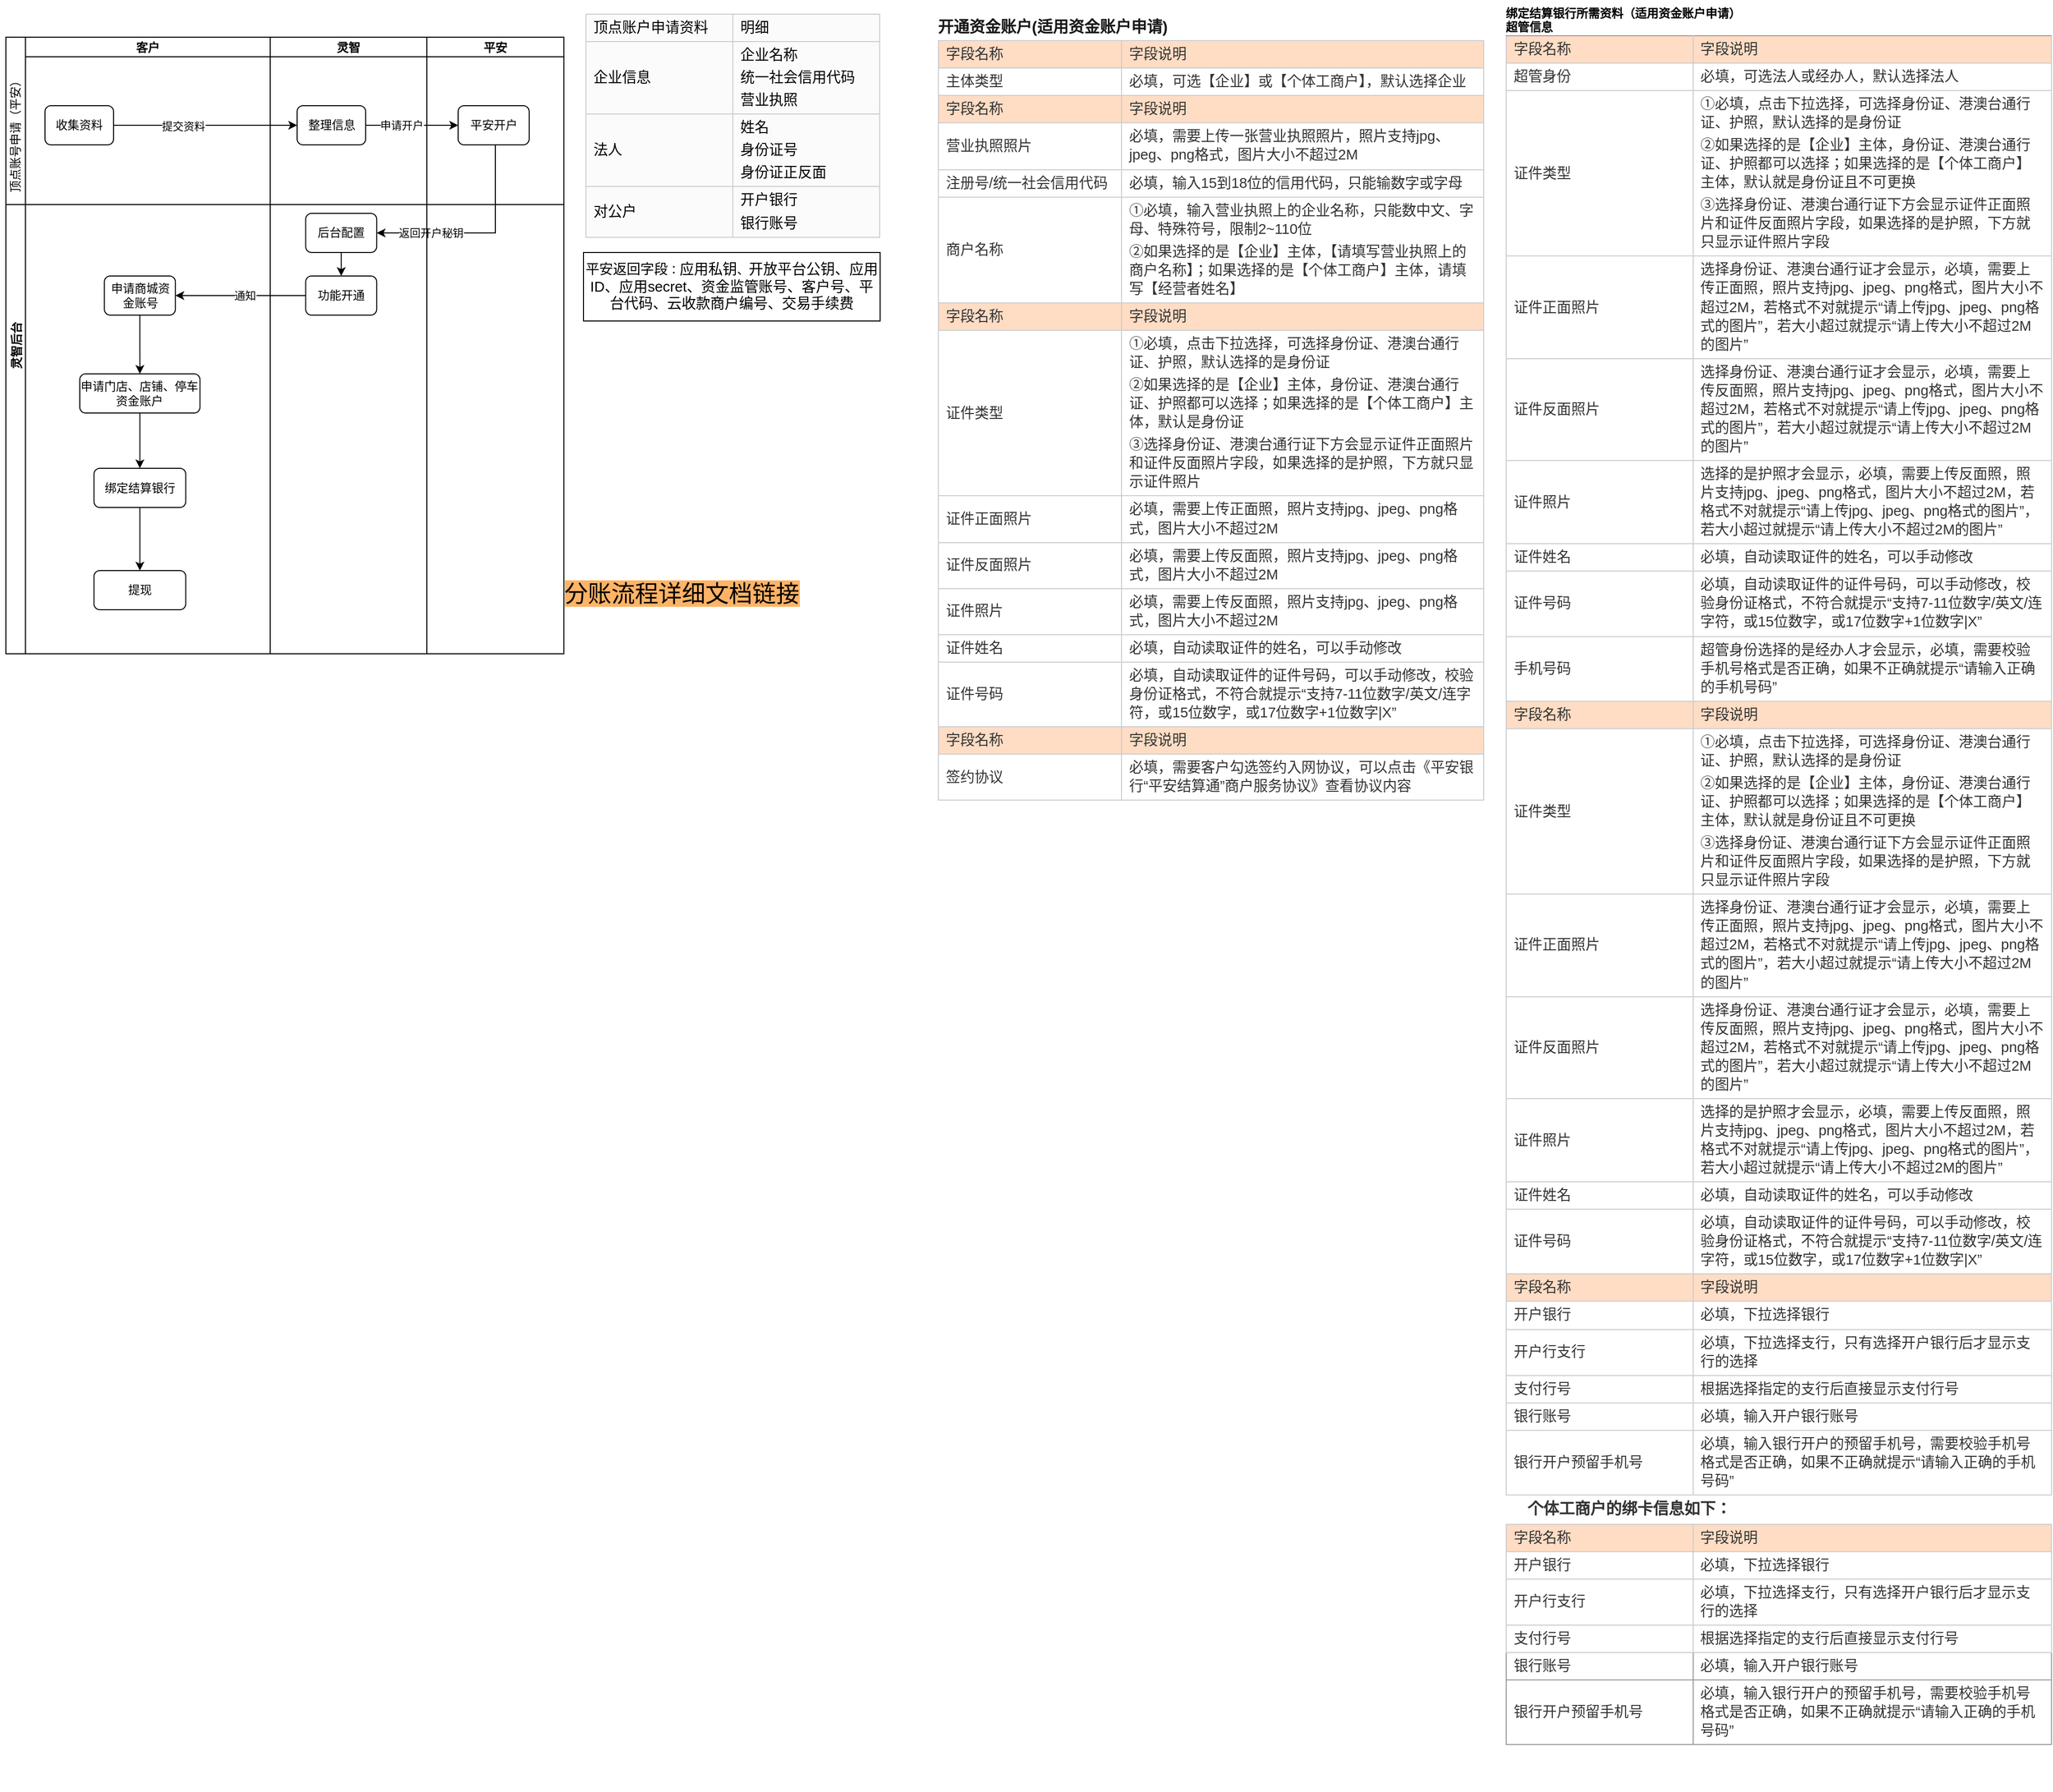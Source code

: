 <mxfile version="24.6.4" type="github">
  <diagram id="C5RBs43oDa-KdzZeNtuy" name="Page-1">
    <mxGraphModel dx="1786" dy="1862" grid="1" gridSize="10" guides="1" tooltips="1" connect="1" arrows="1" fold="1" page="1" pageScale="1" pageWidth="827" pageHeight="1169" math="0" shadow="0">
      <root>
        <mxCell id="WIyWlLk6GJQsqaUBKTNV-0" />
        <mxCell id="WIyWlLk6GJQsqaUBKTNV-1" parent="WIyWlLk6GJQsqaUBKTNV-0" />
        <mxCell id="s57hdgjYQvh1-RJbTecI-2" value="灵智后台" style="swimlane;childLayout=stackLayout;resizeParent=1;resizeParentMax=0;startSize=20;horizontal=0;horizontalStack=1;" parent="WIyWlLk6GJQsqaUBKTNV-1" vertex="1">
          <mxGeometry x="20" y="-1099" width="570" height="630" as="geometry" />
        </mxCell>
        <mxCell id="s57hdgjYQvh1-RJbTecI-3" value="客户" style="swimlane;startSize=20;" parent="s57hdgjYQvh1-RJbTecI-2" vertex="1">
          <mxGeometry x="20" width="250" height="630" as="geometry" />
        </mxCell>
        <mxCell id="s57hdgjYQvh1-RJbTecI-6" value="收集资料" style="rounded=1;whiteSpace=wrap;html=1;" parent="s57hdgjYQvh1-RJbTecI-3" vertex="1">
          <mxGeometry x="20" y="70" width="70" height="40" as="geometry" />
        </mxCell>
        <mxCell id="s57hdgjYQvh1-RJbTecI-10" value="顶点账号申请（平安）" style="text;html=1;align=center;verticalAlign=middle;resizable=0;points=[];autosize=1;strokeColor=none;fillColor=none;rotation=-90;" parent="s57hdgjYQvh1-RJbTecI-3" vertex="1">
          <mxGeometry x="-80" y="84" width="140" height="30" as="geometry" />
        </mxCell>
        <mxCell id="s57hdgjYQvh1-RJbTecI-26" value="" style="edgeStyle=orthogonalEdgeStyle;rounded=0;orthogonalLoop=1;jettySize=auto;html=1;" parent="s57hdgjYQvh1-RJbTecI-3" source="s57hdgjYQvh1-RJbTecI-22" target="s57hdgjYQvh1-RJbTecI-25" edge="1">
          <mxGeometry relative="1" as="geometry" />
        </mxCell>
        <mxCell id="s57hdgjYQvh1-RJbTecI-22" value="申请商城资金账号" style="whiteSpace=wrap;html=1;rounded=1;" parent="s57hdgjYQvh1-RJbTecI-3" vertex="1">
          <mxGeometry x="80.63" y="244" width="72.5" height="40" as="geometry" />
        </mxCell>
        <mxCell id="Rz3DkN3tFBphpeGYRr7L-35" value="" style="edgeStyle=orthogonalEdgeStyle;rounded=0;orthogonalLoop=1;jettySize=auto;html=1;fontFamily=Helvetica;fontSize=12;fontColor=default;resizable=0;" parent="s57hdgjYQvh1-RJbTecI-3" source="s57hdgjYQvh1-RJbTecI-25" target="Rz3DkN3tFBphpeGYRr7L-34" edge="1">
          <mxGeometry relative="1" as="geometry" />
        </mxCell>
        <mxCell id="s57hdgjYQvh1-RJbTecI-25" value="申请门店、店铺、停车资金账户" style="whiteSpace=wrap;html=1;rounded=1;" parent="s57hdgjYQvh1-RJbTecI-3" vertex="1">
          <mxGeometry x="55.47" y="344" width="122.81" height="40" as="geometry" />
        </mxCell>
        <mxCell id="Rz3DkN3tFBphpeGYRr7L-38" value="" style="edgeStyle=orthogonalEdgeStyle;rounded=0;orthogonalLoop=1;jettySize=auto;html=1;fontFamily=Helvetica;fontSize=12;fontColor=default;resizable=0;entryX=0.5;entryY=0;entryDx=0;entryDy=0;" parent="s57hdgjYQvh1-RJbTecI-3" source="Rz3DkN3tFBphpeGYRr7L-34" target="Rz3DkN3tFBphpeGYRr7L-60" edge="1">
          <mxGeometry relative="1" as="geometry">
            <mxPoint x="197" y="415" as="targetPoint" />
          </mxGeometry>
        </mxCell>
        <mxCell id="Rz3DkN3tFBphpeGYRr7L-34" value="绑定结算银行" style="whiteSpace=wrap;html=1;rounded=1;" parent="s57hdgjYQvh1-RJbTecI-3" vertex="1">
          <mxGeometry x="70" y="440.5" width="93.75" height="40" as="geometry" />
        </mxCell>
        <mxCell id="Rz3DkN3tFBphpeGYRr7L-60" value="提现" style="whiteSpace=wrap;html=1;rounded=1;" parent="s57hdgjYQvh1-RJbTecI-3" vertex="1">
          <mxGeometry x="70" y="545" width="93.75" height="40" as="geometry" />
        </mxCell>
        <mxCell id="s57hdgjYQvh1-RJbTecI-4" value="灵智" style="swimlane;startSize=20;" parent="s57hdgjYQvh1-RJbTecI-2" vertex="1">
          <mxGeometry x="270" width="160" height="630" as="geometry" />
        </mxCell>
        <mxCell id="s57hdgjYQvh1-RJbTecI-7" value="整理信息" style="whiteSpace=wrap;html=1;rounded=1;" parent="s57hdgjYQvh1-RJbTecI-4" vertex="1">
          <mxGeometry x="27.5" y="70" width="70" height="40" as="geometry" />
        </mxCell>
        <mxCell id="s57hdgjYQvh1-RJbTecI-21" value="" style="edgeStyle=orthogonalEdgeStyle;rounded=0;orthogonalLoop=1;jettySize=auto;html=1;" parent="s57hdgjYQvh1-RJbTecI-4" source="s57hdgjYQvh1-RJbTecI-15" target="s57hdgjYQvh1-RJbTecI-20" edge="1">
          <mxGeometry relative="1" as="geometry" />
        </mxCell>
        <mxCell id="s57hdgjYQvh1-RJbTecI-15" value="后台配置" style="whiteSpace=wrap;html=1;rounded=1;" parent="s57hdgjYQvh1-RJbTecI-4" vertex="1">
          <mxGeometry x="36.25" y="180" width="72.5" height="40" as="geometry" />
        </mxCell>
        <mxCell id="s57hdgjYQvh1-RJbTecI-20" value="功能开通" style="whiteSpace=wrap;html=1;rounded=1;" parent="s57hdgjYQvh1-RJbTecI-4" vertex="1">
          <mxGeometry x="36.25" y="244" width="72.5" height="40" as="geometry" />
        </mxCell>
        <mxCell id="s57hdgjYQvh1-RJbTecI-9" value="" style="endArrow=none;html=1;rounded=0;exitX=-0.014;exitY=0.167;exitDx=0;exitDy=0;exitPerimeter=0;" parent="s57hdgjYQvh1-RJbTecI-4" source="s57hdgjYQvh1-RJbTecI-10" edge="1">
          <mxGeometry width="50" height="50" relative="1" as="geometry">
            <mxPoint x="-220" y="170" as="sourcePoint" />
            <mxPoint x="300" y="171" as="targetPoint" />
          </mxGeometry>
        </mxCell>
        <mxCell id="s57hdgjYQvh1-RJbTecI-8" value="" style="edgeStyle=orthogonalEdgeStyle;rounded=0;orthogonalLoop=1;jettySize=auto;html=1;" parent="s57hdgjYQvh1-RJbTecI-2" source="s57hdgjYQvh1-RJbTecI-6" target="s57hdgjYQvh1-RJbTecI-7" edge="1">
          <mxGeometry relative="1" as="geometry" />
        </mxCell>
        <mxCell id="s57hdgjYQvh1-RJbTecI-13" value="提交资料" style="edgeLabel;html=1;align=center;verticalAlign=middle;resizable=0;points=[];" parent="s57hdgjYQvh1-RJbTecI-8" vertex="1" connectable="0">
          <mxGeometry x="-0.249" y="-1" relative="1" as="geometry">
            <mxPoint as="offset" />
          </mxGeometry>
        </mxCell>
        <mxCell id="s57hdgjYQvh1-RJbTecI-12" value="" style="edgeStyle=orthogonalEdgeStyle;rounded=0;orthogonalLoop=1;jettySize=auto;html=1;" parent="s57hdgjYQvh1-RJbTecI-2" source="s57hdgjYQvh1-RJbTecI-7" target="s57hdgjYQvh1-RJbTecI-11" edge="1">
          <mxGeometry relative="1" as="geometry" />
        </mxCell>
        <mxCell id="s57hdgjYQvh1-RJbTecI-14" value="申请开户" style="edgeLabel;html=1;align=center;verticalAlign=middle;resizable=0;points=[];" parent="s57hdgjYQvh1-RJbTecI-12" vertex="1" connectable="0">
          <mxGeometry x="-0.238" y="2" relative="1" as="geometry">
            <mxPoint y="2" as="offset" />
          </mxGeometry>
        </mxCell>
        <mxCell id="s57hdgjYQvh1-RJbTecI-16" value="" style="edgeStyle=orthogonalEdgeStyle;rounded=0;orthogonalLoop=1;jettySize=auto;html=1;" parent="s57hdgjYQvh1-RJbTecI-2" source="s57hdgjYQvh1-RJbTecI-11" target="s57hdgjYQvh1-RJbTecI-15" edge="1">
          <mxGeometry relative="1" as="geometry">
            <Array as="points">
              <mxPoint x="500" y="200" />
            </Array>
          </mxGeometry>
        </mxCell>
        <mxCell id="s57hdgjYQvh1-RJbTecI-17" value="返回开户秘钥" style="edgeLabel;html=1;align=center;verticalAlign=middle;resizable=0;points=[];" parent="s57hdgjYQvh1-RJbTecI-16" vertex="1" connectable="0">
          <mxGeometry x="0.294" y="-2" relative="1" as="geometry">
            <mxPoint x="-20" y="2" as="offset" />
          </mxGeometry>
        </mxCell>
        <mxCell id="s57hdgjYQvh1-RJbTecI-23" value="" style="edgeStyle=orthogonalEdgeStyle;rounded=0;orthogonalLoop=1;jettySize=auto;html=1;" parent="s57hdgjYQvh1-RJbTecI-2" source="s57hdgjYQvh1-RJbTecI-20" target="s57hdgjYQvh1-RJbTecI-22" edge="1">
          <mxGeometry relative="1" as="geometry" />
        </mxCell>
        <mxCell id="s57hdgjYQvh1-RJbTecI-24" value="通知" style="edgeLabel;html=1;align=center;verticalAlign=middle;resizable=0;points=[];" parent="s57hdgjYQvh1-RJbTecI-23" vertex="1" connectable="0">
          <mxGeometry x="-0.229" y="2" relative="1" as="geometry">
            <mxPoint x="-11" y="-2" as="offset" />
          </mxGeometry>
        </mxCell>
        <mxCell id="s57hdgjYQvh1-RJbTecI-5" value="平安" style="swimlane;startSize=20;" parent="s57hdgjYQvh1-RJbTecI-2" vertex="1">
          <mxGeometry x="430" width="140" height="630" as="geometry" />
        </mxCell>
        <mxCell id="s57hdgjYQvh1-RJbTecI-11" value="平安开户" style="whiteSpace=wrap;html=1;rounded=1;" parent="s57hdgjYQvh1-RJbTecI-5" vertex="1">
          <mxGeometry x="32" y="70" width="72.5" height="40" as="geometry" />
        </mxCell>
        <mxCell id="Rz3DkN3tFBphpeGYRr7L-0" value="&lt;div data-version=&quot;3.0.0&quot; data-hash=&quot;84bb3927976cdaad550b4a9fe43c4d47&quot;&gt;&lt;/div&gt;&lt;div class=&quot;document&quot;&gt;&lt;div class=&quot;section&quot;&gt;&lt;br&gt;&lt;br&gt;&lt;br&gt;&lt;br&gt;&lt;br&gt;&lt;br&gt;&lt;br&gt;&lt;br&gt;&lt;br&gt;&lt;br&gt;&lt;br&gt;&lt;br&gt;&lt;br&gt;&lt;br&gt;&lt;br&gt;&lt;br&gt;&lt;br&gt;&lt;br&gt;&lt;br&gt;&lt;br&gt;&lt;br&gt;&lt;br&gt;&lt;br&gt;&lt;br&gt;&lt;/div&gt;&lt;/div&gt;" style="text;whiteSpace=wrap;html=1;movable=1;resizable=1;rotatable=1;deletable=1;editable=1;locked=0;connectable=1;" parent="WIyWlLk6GJQsqaUBKTNV-1" vertex="1">
          <mxGeometry x="557" y="-220" width="270" height="100" as="geometry" />
        </mxCell>
        <mxCell id="Rz3DkN3tFBphpeGYRr7L-1" value="&lt;table style=&quot;forced-color-adjust: none; color: rgb(0, 0, 0); font-family: Helvetica; font-size: 12px; font-style: normal; font-variant-ligatures: normal; font-variant-caps: normal; font-weight: 400; letter-spacing: normal; orphans: 2; text-align: left; text-transform: none; widows: 2; word-spacing: 0px; -webkit-text-stroke-width: 0px; white-space: normal; background-color: rgb(251, 251, 251); text-decoration-thickness: initial; text-decoration-style: initial; text-decoration-color: initial; border-collapse: collapse; border: none; table-layout: fixed;&quot;&gt;&lt;tbody style=&quot;forced-color-adjust: none;&quot;&gt;&lt;tr style=&quot;forced-color-adjust: none; height: 27px;&quot;&gt;&lt;td rowspan=&quot;1&quot; colspan=&quot;1&quot; width=&quot;301&quot; style=&quot;forced-color-adjust: none; width: 301px; box-sizing: border-box; vertical-align: middle; padding: 0px 7.2px; border-width: 1px; border-style: solid; border-color: rgb(203, 205, 209);&quot;&gt;&lt;p class=&quot;paragraph text-align-type-left&quot; style=&quot;forced-color-adjust: none; text-align: left; line-height: 1.3; margin-top: 3pt; margin-bottom: 3pt; margin-left: 0pt;&quot;&gt;&lt;span data-font-family=&quot;default&quot; style=&quot;forced-color-adjust: none; font-size: 11pt; font-weight: normal; font-style: normal; color: rgb(0, 0, 0); letter-spacing: 0pt; vertical-align: baseline;&quot;&gt;顶点账户申请资料&lt;/span&gt;&lt;span lang=&quot;EN-US&quot; style=&quot;forced-color-adjust: none;&quot;&gt;&lt;/span&gt;&lt;/p&gt;&lt;/td&gt;&lt;td rowspan=&quot;1&quot; colspan=&quot;1&quot; width=&quot;301&quot; style=&quot;forced-color-adjust: none; width: 301px; box-sizing: border-box; vertical-align: middle; padding: 0px 7.2px; border-width: 1px; border-style: solid; border-color: rgb(203, 205, 209);&quot;&gt;&lt;p class=&quot;paragraph text-align-type-left&quot; style=&quot;forced-color-adjust: none; text-align: left; line-height: 1.3; margin-top: 3pt; margin-bottom: 3pt; margin-left: 0pt;&quot;&gt;&lt;span data-font-family=&quot;default&quot; style=&quot;forced-color-adjust: none; font-size: 11pt; font-weight: normal; font-style: normal; color: rgb(0, 0, 0); letter-spacing: 0pt; vertical-align: baseline;&quot;&gt;明细&lt;/span&gt;&lt;span lang=&quot;EN-US&quot; style=&quot;forced-color-adjust: none;&quot;&gt;&lt;/span&gt;&lt;/p&gt;&lt;/td&gt;&lt;/tr&gt;&lt;tr style=&quot;forced-color-adjust: none; height: 27px;&quot;&gt;&lt;td rowspan=&quot;1&quot; colspan=&quot;1&quot; width=&quot;301&quot; style=&quot;forced-color-adjust: none; width: 301px; box-sizing: border-box; vertical-align: middle; padding: 0px 7.2px; border-width: 1px; border-style: solid; border-color: rgb(203, 205, 209);&quot;&gt;&lt;p class=&quot;paragraph text-align-type-left&quot; style=&quot;forced-color-adjust: none; text-align: left; line-height: 1.3; margin-top: 3pt; margin-bottom: 3pt; margin-left: 0pt;&quot;&gt;&lt;span data-font-family=&quot;default&quot; style=&quot;forced-color-adjust: none; font-size: 11pt; font-weight: normal; font-style: normal; color: rgb(0, 0, 0); letter-spacing: 0pt; vertical-align: baseline;&quot;&gt;企业信息&lt;/span&gt;&lt;span lang=&quot;EN-US&quot; style=&quot;forced-color-adjust: none;&quot;&gt;&lt;/span&gt;&lt;/p&gt;&lt;/td&gt;&lt;td rowspan=&quot;1&quot; colspan=&quot;1&quot; width=&quot;301&quot; style=&quot;forced-color-adjust: none; width: 301px; box-sizing: border-box; vertical-align: middle; padding: 0px 7.2px; border-width: 1px; border-style: solid; border-color: rgb(203, 205, 209);&quot;&gt;&lt;p class=&quot;paragraph text-align-type-left&quot; style=&quot;forced-color-adjust: none; text-align: left; line-height: 1.3; margin-top: 3pt; margin-bottom: 3pt; margin-left: 0pt;&quot;&gt;&lt;span data-font-family=&quot;default&quot; style=&quot;forced-color-adjust: none; font-size: 11pt; font-weight: normal; font-style: normal; color: rgb(0, 0, 0); letter-spacing: 0pt; vertical-align: baseline;&quot;&gt;企业名称&lt;/span&gt;&lt;span lang=&quot;EN-US&quot; style=&quot;forced-color-adjust: none;&quot;&gt;&lt;/span&gt;&lt;/p&gt;&lt;p class=&quot;paragraph text-align-type-left&quot; style=&quot;forced-color-adjust: none; text-align: left; line-height: 1.3; margin-top: 3pt; margin-bottom: 3pt; margin-left: 0pt;&quot;&gt;&lt;span data-font-family=&quot;default&quot; style=&quot;forced-color-adjust: none; font-size: 11pt; font-weight: normal; font-style: normal; color: rgb(0, 0, 0); letter-spacing: 0pt; vertical-align: baseline;&quot;&gt;统一社会信用代码&lt;/span&gt;&lt;span lang=&quot;EN-US&quot; style=&quot;forced-color-adjust: none;&quot;&gt;&lt;/span&gt;&lt;/p&gt;&lt;p class=&quot;paragraph text-align-type-left&quot; style=&quot;forced-color-adjust: none; text-align: left; line-height: 1.3; margin-top: 3pt; margin-bottom: 3pt; margin-left: 0pt;&quot;&gt;&lt;span data-font-family=&quot;default&quot; style=&quot;forced-color-adjust: none; font-size: 11pt; font-weight: normal; font-style: normal; color: rgb(0, 0, 0); letter-spacing: 0pt; vertical-align: baseline;&quot;&gt;营业执照&lt;/span&gt;&lt;span lang=&quot;EN-US&quot; style=&quot;forced-color-adjust: none;&quot;&gt;&lt;/span&gt;&lt;/p&gt;&lt;/td&gt;&lt;/tr&gt;&lt;tr style=&quot;forced-color-adjust: none; height: 27px;&quot;&gt;&lt;td rowspan=&quot;1&quot; colspan=&quot;1&quot; width=&quot;301&quot; style=&quot;forced-color-adjust: none; width: 301px; box-sizing: border-box; vertical-align: middle; padding: 0px 7.2px; border-width: 1px; border-style: solid; border-color: rgb(203, 205, 209);&quot;&gt;&lt;p class=&quot;paragraph text-align-type-left&quot; style=&quot;forced-color-adjust: none; text-align: left; line-height: 1.3; margin-top: 3pt; margin-bottom: 3pt; margin-left: 0pt;&quot;&gt;&lt;span data-font-family=&quot;default&quot; style=&quot;forced-color-adjust: none; font-size: 11pt; font-weight: normal; font-style: normal; color: rgb(0, 0, 0); letter-spacing: 0pt; vertical-align: baseline;&quot;&gt;法人&lt;/span&gt;&lt;span lang=&quot;EN-US&quot; style=&quot;forced-color-adjust: none;&quot;&gt;&lt;/span&gt;&lt;/p&gt;&lt;/td&gt;&lt;td rowspan=&quot;1&quot; colspan=&quot;1&quot; width=&quot;301&quot; style=&quot;forced-color-adjust: none; width: 301px; box-sizing: border-box; vertical-align: middle; padding: 0px 7.2px; border-width: 1px; border-style: solid; border-color: rgb(203, 205, 209);&quot;&gt;&lt;p class=&quot;paragraph text-align-type-left&quot; style=&quot;forced-color-adjust: none; text-align: left; line-height: 1.3; margin-top: 3pt; margin-bottom: 3pt; margin-left: 0pt;&quot;&gt;&lt;span data-font-family=&quot;default&quot; style=&quot;forced-color-adjust: none; font-size: 11pt; font-weight: normal; font-style: normal; color: rgb(0, 0, 0); letter-spacing: 0pt; vertical-align: baseline;&quot;&gt;姓名&lt;/span&gt;&lt;span lang=&quot;EN-US&quot; style=&quot;forced-color-adjust: none;&quot;&gt;&lt;/span&gt;&lt;/p&gt;&lt;p class=&quot;paragraph text-align-type-left&quot; style=&quot;forced-color-adjust: none; text-align: left; line-height: 1.3; margin-top: 3pt; margin-bottom: 3pt; margin-left: 0pt;&quot;&gt;&lt;span data-font-family=&quot;default&quot; style=&quot;forced-color-adjust: none; font-size: 11pt; font-weight: normal; font-style: normal; color: rgb(0, 0, 0); letter-spacing: 0pt; vertical-align: baseline;&quot;&gt;身份证号&lt;/span&gt;&lt;span lang=&quot;EN-US&quot; style=&quot;forced-color-adjust: none;&quot;&gt;&lt;/span&gt;&lt;/p&gt;&lt;p class=&quot;paragraph text-align-type-left&quot; style=&quot;forced-color-adjust: none; text-align: left; line-height: 1.3; margin-top: 3pt; margin-bottom: 3pt; margin-left: 0pt;&quot;&gt;&lt;span data-font-family=&quot;default&quot; style=&quot;forced-color-adjust: none; font-size: 11pt; font-weight: normal; font-style: normal; color: rgb(0, 0, 0); letter-spacing: 0pt; vertical-align: baseline;&quot;&gt;身份证正反面&lt;/span&gt;&lt;span lang=&quot;EN-US&quot; style=&quot;forced-color-adjust: none;&quot;&gt;&lt;/span&gt;&lt;/p&gt;&lt;/td&gt;&lt;/tr&gt;&lt;tr style=&quot;forced-color-adjust: none; height: 27px;&quot;&gt;&lt;td rowspan=&quot;1&quot; colspan=&quot;1&quot; width=&quot;301&quot; style=&quot;forced-color-adjust: none; width: 301px; box-sizing: border-box; vertical-align: middle; padding: 0px 7.2px; border-width: 1px; border-style: solid; border-color: rgb(203, 205, 209);&quot;&gt;&lt;p class=&quot;paragraph text-align-type-left&quot; style=&quot;forced-color-adjust: none; text-align: left; line-height: 1.3; margin-top: 3pt; margin-bottom: 3pt; margin-left: 0pt;&quot;&gt;&lt;span data-font-family=&quot;default&quot; style=&quot;forced-color-adjust: none; font-size: 11pt; font-weight: normal; font-style: normal; color: rgb(0, 0, 0); letter-spacing: 0pt; vertical-align: baseline;&quot;&gt;对公户&lt;/span&gt;&lt;span lang=&quot;EN-US&quot; style=&quot;forced-color-adjust: none;&quot;&gt;&lt;/span&gt;&lt;/p&gt;&lt;/td&gt;&lt;td rowspan=&quot;1&quot; colspan=&quot;1&quot; width=&quot;301&quot; style=&quot;forced-color-adjust: none; width: 301px; box-sizing: border-box; vertical-align: middle; padding: 0px 7.2px; border-width: 1px; border-style: solid; border-color: rgb(203, 205, 209);&quot;&gt;&lt;p class=&quot;paragraph text-align-type-left&quot; style=&quot;forced-color-adjust: none; text-align: left; line-height: 1.3; margin-top: 3pt; margin-bottom: 3pt; margin-left: 0pt;&quot;&gt;&lt;span data-font-family=&quot;default&quot; style=&quot;forced-color-adjust: none; font-size: 11pt; font-weight: normal; font-style: normal; color: rgb(0, 0, 0); letter-spacing: 0pt; vertical-align: baseline;&quot;&gt;开户银行&lt;/span&gt;&lt;span lang=&quot;EN-US&quot; style=&quot;forced-color-adjust: none;&quot;&gt;&lt;/span&gt;&lt;/p&gt;&lt;p class=&quot;paragraph text-align-type-left&quot; style=&quot;forced-color-adjust: none; text-align: left; line-height: 1.3; margin-top: 3pt; margin-bottom: 3pt; margin-left: 0pt;&quot;&gt;&lt;span data-font-family=&quot;default&quot; style=&quot;forced-color-adjust: none; font-size: 11pt; font-weight: normal; font-style: normal; color: rgb(0, 0, 0); letter-spacing: 0pt; vertical-align: baseline;&quot;&gt;银行账号&lt;/span&gt;&lt;/p&gt;&lt;/td&gt;&lt;/tr&gt;&lt;/tbody&gt;&lt;/table&gt;" style="text;whiteSpace=wrap;html=1;movable=1;resizable=1;rotatable=1;deletable=1;editable=1;locked=0;connectable=1;" parent="WIyWlLk6GJQsqaUBKTNV-1" vertex="1">
          <mxGeometry x="610" y="-1130" width="303" height="251" as="geometry" />
        </mxCell>
        <mxCell id="Rz3DkN3tFBphpeGYRr7L-3" value="&lt;div data-version=&quot;3.0.0&quot; data-hash=&quot;025fe17ac6a2c679d812ab66ec4ac52c&quot;&gt;&lt;/div&gt;&lt;div class=&quot;document&quot;&gt;&lt;div class=&quot;section&quot;&gt;&lt;br&gt;&lt;/div&gt;&lt;/div&gt;" style="text;whiteSpace=wrap;html=1;movable=1;resizable=1;rotatable=1;deletable=1;editable=1;locked=0;connectable=1;" parent="WIyWlLk6GJQsqaUBKTNV-1" vertex="1">
          <mxGeometry x="540" y="-900" width="516.5" height="50" as="geometry" />
        </mxCell>
        <mxCell id="Rz3DkN3tFBphpeGYRr7L-11" value="&lt;font style=&quot;text-align: left; font-size: 14px;&quot;&gt;平安返回字段&lt;/font&gt;&lt;span style=&quot;text-align: left;&quot;&gt;：&lt;/span&gt;&lt;span style=&quot;text-align: left; font-size: 14.667px;&quot;&gt;应用私钥&lt;/span&gt;&lt;span style=&quot;text-align: left;&quot;&gt;、&lt;/span&gt;&lt;span style=&quot;text-align: left; font-size: 14.667px;&quot;&gt;开放平台公钥、&lt;/span&gt;&lt;span style=&quot;text-align: left; font-size: 14.667px;&quot;&gt;应用ID、&lt;/span&gt;&lt;span style=&quot;text-align: left; font-size: 14.667px;&quot;&gt;应用secret、&lt;/span&gt;&lt;span style=&quot;text-align: left; font-size: 14.667px;&quot;&gt;资金监管账号、&lt;/span&gt;&lt;span style=&quot;text-align: left; font-size: 14.667px;&quot;&gt;客户号、&lt;/span&gt;&lt;span style=&quot;text-align: left; font-size: 14.667px;&quot;&gt;平台代码、&lt;/span&gt;&lt;span style=&quot;text-align: left; font-size: 14.667px;&quot;&gt;云收款商户编号、&lt;/span&gt;&lt;span style=&quot;text-align: left; font-size: 14.667px;&quot;&gt;交易手续费&lt;/span&gt;" style="rounded=2;whiteSpace=wrap;html=1;" parent="WIyWlLk6GJQsqaUBKTNV-1" vertex="1">
          <mxGeometry x="610" y="-879" width="303" height="70" as="geometry" />
        </mxCell>
        <UserObject label="&lt;font style=&quot;font-size: 24px; background-color: rgb(255, 179, 102);&quot;&gt;分账流程详细文档链接&lt;/font&gt;" link="https://doc.weixin.qq.com/doc/w3_ATUAPAbKABMoSmVmRvkS36e8sRL0J?scode=AF8APgdOAA41lYNq09ATUAPAbKABM" id="Rz3DkN3tFBphpeGYRr7L-66">
          <mxCell style="text;html=1;align=center;verticalAlign=middle;resizable=0;points=[];autosize=1;strokeColor=none;fillColor=none;fontFamily=Helvetica;fontSize=12;fontColor=default;" parent="WIyWlLk6GJQsqaUBKTNV-1" vertex="1">
            <mxGeometry x="580" y="-550" width="260" height="40" as="geometry" />
          </mxCell>
        </UserObject>
        <mxCell id="Rz3DkN3tFBphpeGYRr7L-67" value="&lt;div data-version=&quot;3.0.0&quot; data-hash=&quot;c9b7c0e9b58c7565f729a8632c3adc0a&quot;&gt;&lt;/div&gt;&lt;div class=&quot;document&quot;&gt;&lt;div class=&quot;section&quot;&gt;&lt;div style=&quot;font-size: medium;&quot; data-hash=&quot;d88085849254994ef0d0746a3ccac04e&quot; data-version=&quot;3.0.0&quot;&gt;&lt;/div&gt;&lt;div style=&quot;font-size: medium;&quot; class=&quot;document&quot;&gt;&lt;div class=&quot;section&quot;&gt;&lt;h4 style=&quot;line-height: 1.7; margin-top: 0pt; margin-bottom: 0pt; margin-left: 0pt;&quot; class=&quot;paragraph text-align-type-left tco-title-heading 4&quot;&gt;&lt;span style=&quot;font-size: 12pt; color: rgb(26, 26, 26); letter-spacing: 0pt; vertical-align: baseline;&quot; data-font-family=&quot;default&quot;&gt;开通资金账户(适用资金账户申请)&lt;/span&gt;&lt;/h4&gt;&lt;/div&gt;&lt;/div&gt;&lt;table style=&quot;border-collapse:collapse;border:none;table-layout:fixed;mso-table-layout-alt:fixed;&quot;&gt;&lt;tbody&gt;&lt;tr style=&quot;height:27px;&quot;&gt;                        &lt;td style=&quot;width:201px; width:201px;box-sizing:border-box;background:#FFDCC4;vertical-align:middle;padding-top:0px;padding-left:7.2px;padding-bottom:0px;padding-right:7.2px;border-top:1px solid #CBCDD1;border-right:1px solid #CBCDD1;border-bottom:1px solid #CBCDD1;border-left:1px solid #CBCDD1&quot; width=&quot;201&quot; colspan=&quot;1&quot; rowspan=&quot;1&quot;&gt;&lt;p class=&quot;paragraph text-align-type-left&quot; style=&quot;text-align:left;line-height:1.3;margin-top:3pt;margin-bottom:3pt;margin-left:0pt&quot;&gt;&lt;span style=&quot;font-size:11pt;font-weight:normal;font-style:normal;text-decoration:;color:#333333;background:;letter-spacing:0pt;mso-font-width:100%;vertical-align:baseline;text-decoration-color:;text-underline-position:&quot; data-font-family=&quot;default&quot;&gt;字段名称&lt;/span&gt;&lt;span lang=&quot;EN-US&quot;&gt;&lt;/span&gt;&lt;/p&gt;&lt;/td&gt;&lt;td style=&quot;width:398px; width:398px;box-sizing:border-box;background:#FFDCC4;vertical-align:middle;padding-top:0px;padding-left:7.2px;padding-bottom:0px;padding-right:7.2px;border-top:1px solid #CBCDD1;border-right:1px solid #CBCDD1;border-bottom:1px solid #CBCDD1;border-left:1px solid #CBCDD1&quot; width=&quot;398&quot; colspan=&quot;1&quot; rowspan=&quot;1&quot;&gt;&lt;p class=&quot;paragraph text-align-type-left&quot; style=&quot;text-align:left;line-height:1.3;margin-top:3pt;margin-bottom:3pt;margin-left:0pt&quot;&gt;&lt;span style=&quot;font-size:11pt;font-weight:normal;font-style:normal;text-decoration:;color:#333333;background:;letter-spacing:0pt;mso-font-width:100%;vertical-align:baseline;text-decoration-color:;text-underline-position:&quot; data-font-family=&quot;default&quot;&gt;字段说明&lt;/span&gt;&lt;span lang=&quot;EN-US&quot;&gt;&lt;/span&gt;&lt;/p&gt;&lt;/td&gt;                &lt;/tr&gt;&lt;tr style=&quot;height:27px;&quot;&gt;                        &lt;td style=&quot;width:201px; width:201px;box-sizing:border-box;vertical-align:middle;padding-top:0px;padding-left:7.2px;padding-bottom:0px;padding-right:7.2px;border-top:1px solid #CBCDD1;border-right:1px solid #CBCDD1;border-bottom:1px solid #CBCDD1;border-left:1px solid #CBCDD1&quot; width=&quot;201&quot; colspan=&quot;1&quot; rowspan=&quot;1&quot;&gt;&lt;p class=&quot;paragraph text-align-type-left&quot; style=&quot;text-align:left;line-height:1.3;margin-top:3pt;margin-bottom:3pt;margin-left:0pt&quot;&gt;&lt;span style=&quot;font-size:11pt;font-weight:normal;font-style:normal;text-decoration:;color:#333333;background:;letter-spacing:0pt;mso-font-width:100%;vertical-align:baseline;text-decoration-color:;text-underline-position:&quot; data-font-family=&quot;default&quot;&gt;主体类型&lt;/span&gt;&lt;span lang=&quot;EN-US&quot;&gt;&lt;/span&gt;&lt;/p&gt;&lt;/td&gt;&lt;td style=&quot;width:398px; width:398px;box-sizing:border-box;vertical-align:middle;padding-top:0px;padding-left:7.2px;padding-bottom:0px;padding-right:7.2px;border-top:1px solid #CBCDD1;border-right:1px solid #CBCDD1;border-bottom:1px solid #CBCDD1;border-left:1px solid #CBCDD1&quot; width=&quot;398&quot; colspan=&quot;1&quot; rowspan=&quot;1&quot;&gt;&lt;p class=&quot;paragraph text-align-type-left&quot; style=&quot;text-align:left;line-height:1.3;margin-top:3pt;margin-bottom:3pt;margin-left:0pt&quot;&gt;&lt;span style=&quot;font-size:11pt;font-weight:normal;font-style:normal;text-decoration:;color:#333333;background:;letter-spacing:0pt;mso-font-width:100%;vertical-align:baseline;text-decoration-color:;text-underline-position:&quot; data-font-family=&quot;default&quot;&gt;必填，可选【企业】或【个体工商户】，默认选择企业&lt;/span&gt;&lt;span lang=&quot;EN-US&quot;&gt;&lt;/span&gt;&lt;/p&gt;&lt;/td&gt;                &lt;/tr&gt;&lt;tr style=&quot;height:27px;&quot;&gt;                        &lt;td style=&quot;width:201px; width:201px;box-sizing:border-box;background:#FFDCC4;vertical-align:middle;padding-top:0px;padding-left:7.2px;padding-bottom:0px;padding-right:7.2px;border-top:1px solid #CBCDD1;border-right:1px solid #CBCDD1;border-bottom:1px solid #CBCDD1;border-left:1px solid #CBCDD1&quot; width=&quot;201&quot; colspan=&quot;1&quot; rowspan=&quot;1&quot;&gt;&lt;p class=&quot;paragraph text-align-type-left&quot; style=&quot;text-align:left;line-height:1.3;margin-top:3pt;margin-bottom:3pt;margin-left:0pt&quot;&gt;&lt;span style=&quot;font-size:11pt;font-weight:normal;font-style:normal;text-decoration:;color:#333333;background:;letter-spacing:0pt;mso-font-width:100%;vertical-align:baseline;text-decoration-color:;text-underline-position:&quot; data-font-family=&quot;default&quot;&gt;字段名称&lt;/span&gt;&lt;span lang=&quot;EN-US&quot;&gt;&lt;/span&gt;&lt;/p&gt;&lt;/td&gt;&lt;td style=&quot;width:398px; width:398px;box-sizing:border-box;background:#FFDCC4;vertical-align:middle;padding-top:0px;padding-left:7.2px;padding-bottom:0px;padding-right:7.2px;border-top:1px solid #CBCDD1;border-right:1px solid #CBCDD1;border-bottom:1px solid #CBCDD1;border-left:1px solid #CBCDD1&quot; width=&quot;398&quot; colspan=&quot;1&quot; rowspan=&quot;1&quot;&gt;&lt;p class=&quot;paragraph text-align-type-left&quot; style=&quot;text-align:left;line-height:1.3;margin-top:3pt;margin-bottom:3pt;margin-left:0pt&quot;&gt;&lt;span style=&quot;font-size:11pt;font-weight:normal;font-style:normal;text-decoration:;color:#333333;background:;letter-spacing:0pt;mso-font-width:100%;vertical-align:baseline;text-decoration-color:;text-underline-position:&quot; data-font-family=&quot;default&quot;&gt;字段说明&lt;/span&gt;&lt;span lang=&quot;EN-US&quot;&gt;&lt;/span&gt;&lt;/p&gt;&lt;/td&gt;                &lt;/tr&gt;&lt;tr style=&quot;height:27px;&quot;&gt;                        &lt;td style=&quot;width:201px; width:201px;box-sizing:border-box;vertical-align:middle;padding-top:0px;padding-left:7.2px;padding-bottom:0px;padding-right:7.2px;border-top:1px solid #CBCDD1;border-right:1px solid #CBCDD1;border-bottom:1px solid #CBCDD1;border-left:1px solid #CBCDD1&quot; width=&quot;201&quot; colspan=&quot;1&quot; rowspan=&quot;1&quot;&gt;&lt;p class=&quot;paragraph text-align-type-left&quot; style=&quot;text-align:left;line-height:1.3;margin-top:3pt;margin-bottom:3pt;margin-left:0pt&quot;&gt;&lt;span style=&quot;font-size:11pt;font-weight:normal;font-style:normal;text-decoration:;color:#333333;background:;letter-spacing:0pt;mso-font-width:100%;vertical-align:baseline;text-decoration-color:;text-underline-position:&quot; data-font-family=&quot;default&quot;&gt;营业执照照片&lt;/span&gt;&lt;span lang=&quot;EN-US&quot;&gt;&lt;/span&gt;&lt;/p&gt;&lt;/td&gt;&lt;td style=&quot;width:398px; width:398px;box-sizing:border-box;vertical-align:middle;padding-top:0px;padding-left:7.2px;padding-bottom:0px;padding-right:7.2px;border-top:1px solid #CBCDD1;border-right:1px solid #CBCDD1;border-bottom:1px solid #CBCDD1;border-left:1px solid #CBCDD1&quot; width=&quot;398&quot; colspan=&quot;1&quot; rowspan=&quot;1&quot;&gt;&lt;p class=&quot;paragraph text-align-type-left&quot; style=&quot;text-align:left;line-height:1.3;margin-top:3pt;margin-bottom:3pt;margin-left:0pt&quot;&gt;&lt;span style=&quot;font-size:11pt;font-weight:normal;font-style:normal;text-decoration:;color:#333333;background:;letter-spacing:0pt;mso-font-width:100%;vertical-align:baseline;text-decoration-color:;text-underline-position:&quot; data-font-family=&quot;default&quot;&gt;必填，需要上传一张营业执照照片，照片支持jpg、jpeg、png格式，图片大小不超过2M&lt;/span&gt;&lt;/p&gt;&lt;/td&gt;                &lt;/tr&gt;&lt;tr style=&quot;height:27px;&quot;&gt;                        &lt;td style=&quot;width:201px; width:201px;box-sizing:border-box;vertical-align:middle;padding-top:0px;padding-left:7.2px;padding-bottom:0px;padding-right:7.2px;border-top:1px solid #CBCDD1;border-right:1px solid #CBCDD1;border-bottom:1px solid #CBCDD1;border-left:1px solid #CBCDD1&quot; width=&quot;201&quot; colspan=&quot;1&quot; rowspan=&quot;1&quot;&gt;&lt;p class=&quot;paragraph text-align-type-left&quot; style=&quot;text-align:left;line-height:1.3;margin-top:3pt;margin-bottom:3pt;margin-left:0pt&quot;&gt;&lt;span style=&quot;font-size:11pt;font-weight:normal;font-style:normal;text-decoration:;color:#333333;background:;letter-spacing:0pt;mso-font-width:100%;vertical-align:baseline;text-decoration-color:;text-underline-position:&quot; data-font-family=&quot;default&quot;&gt;注册号/统一社会信用代码&lt;/span&gt;&lt;span lang=&quot;EN-US&quot;&gt;&lt;/span&gt;&lt;/p&gt;&lt;/td&gt;&lt;td style=&quot;width:398px; width:398px;box-sizing:border-box;vertical-align:middle;padding-top:0px;padding-left:7.2px;padding-bottom:0px;padding-right:7.2px;border-top:1px solid #CBCDD1;border-right:1px solid #CBCDD1;border-bottom:1px solid #CBCDD1;border-left:1px solid #CBCDD1&quot; width=&quot;398&quot; colspan=&quot;1&quot; rowspan=&quot;1&quot;&gt;&lt;p class=&quot;paragraph text-align-type-left&quot; style=&quot;text-align:left;line-height:1.3;margin-top:3pt;margin-bottom:3pt;margin-left:0pt&quot;&gt;&lt;span style=&quot;font-size:11pt;font-weight:normal;font-style:normal;text-decoration:;color:#333333;background:;letter-spacing:0pt;mso-font-width:100%;vertical-align:baseline;text-decoration-color:;text-underline-position:&quot; data-font-family=&quot;default&quot;&gt;必填，输入15到18位的信用代码，只能输数字或字母&lt;/span&gt;&lt;/p&gt;&lt;/td&gt;                &lt;/tr&gt;&lt;tr style=&quot;height:27px;&quot;&gt;                        &lt;td style=&quot;width:201px; width:201px;box-sizing:border-box;vertical-align:middle;padding-top:0px;padding-left:7.2px;padding-bottom:0px;padding-right:7.2px;border-top:1px solid #CBCDD1;border-right:1px solid #CBCDD1;border-bottom:1px solid #CBCDD1;border-left:1px solid #CBCDD1&quot; width=&quot;201&quot; colspan=&quot;1&quot; rowspan=&quot;1&quot;&gt;&lt;p class=&quot;paragraph text-align-type-left&quot; style=&quot;text-align:left;line-height:1.3;margin-top:3pt;margin-bottom:3pt;margin-left:0pt&quot;&gt;&lt;span style=&quot;font-size:11pt;font-weight:normal;font-style:normal;text-decoration:;color:#333333;background:;letter-spacing:0pt;mso-font-width:100%;vertical-align:baseline;text-decoration-color:;text-underline-position:&quot; data-font-family=&quot;default&quot;&gt;商户名称&lt;/span&gt;&lt;span lang=&quot;EN-US&quot;&gt;&lt;/span&gt;&lt;/p&gt;&lt;/td&gt;&lt;td style=&quot;width:398px; width:398px;box-sizing:border-box;vertical-align:middle;padding-top:0px;padding-left:7.2px;padding-bottom:0px;padding-right:7.2px;border-top:1px solid #CBCDD1;border-right:1px solid #CBCDD1;border-bottom:1px solid #CBCDD1;border-left:1px solid #CBCDD1&quot; width=&quot;398&quot; colspan=&quot;1&quot; rowspan=&quot;1&quot;&gt;&lt;p class=&quot;paragraph text-align-type-left&quot; style=&quot;text-align:left;line-height:1.3;margin-top:3pt;margin-bottom:3pt;margin-left:0pt&quot;&gt;&lt;span style=&quot;font-size:11pt;font-weight:normal;font-style:normal;text-decoration:;color:#333333;background:;letter-spacing:0pt;mso-font-width:100%;vertical-align:baseline;text-decoration-color:;text-underline-position:&quot; data-font-family=&quot;default&quot;&gt;①必填，输入营业执照上的企业名称，只能数中文、字母、特殊符号，限制2~110位&lt;/span&gt;&lt;/p&gt;&lt;p class=&quot;paragraph text-align-type-left&quot; style=&quot;text-align:left;line-height:1.3;margin-top:3pt;margin-bottom:3pt;margin-left:0pt&quot;&gt;&lt;span style=&quot;font-size:11pt;font-weight:normal;font-style:normal;text-decoration:;color:#333333;background:;letter-spacing:0pt;mso-font-width:100%;vertical-align:baseline;text-decoration-color:;text-underline-position:&quot; data-font-family=&quot;default&quot;&gt;②如果选择的是【企业】主体，【请填写营业执照上的商户名称】；如果选择的是【个体工商户】主体，&lt;span style=&quot;font-size: 14.667px;&quot;&gt;请填写&lt;/span&gt;【经营者姓名】&lt;/span&gt;&lt;span lang=&quot;EN-US&quot;&gt;&lt;/span&gt;&lt;/p&gt;&lt;/td&gt;                &lt;/tr&gt;&lt;tr style=&quot;height:27px;&quot;&gt;                        &lt;td style=&quot;width:201px; width:201px;box-sizing:border-box;background:#FFDCC4;vertical-align:middle;padding-top:0px;padding-left:7.2px;padding-bottom:0px;padding-right:7.2px;border-top:1px solid #CBCDD1;border-right:1px solid #CBCDD1;border-bottom:1px solid #CBCDD1;border-left:1px solid #CBCDD1&quot; width=&quot;201&quot; colspan=&quot;1&quot; rowspan=&quot;1&quot;&gt;&lt;p class=&quot;paragraph text-align-type-left&quot; style=&quot;text-align:left;line-height:1.3;margin-top:3pt;margin-bottom:3pt;margin-left:0pt&quot;&gt;&lt;span style=&quot;font-size:11pt;font-weight:normal;font-style:normal;text-decoration:;color:#333333;background:;letter-spacing:0pt;mso-font-width:100%;vertical-align:baseline;text-decoration-color:;text-underline-position:&quot; data-font-family=&quot;default&quot;&gt;字段名称&lt;/span&gt;&lt;span lang=&quot;EN-US&quot;&gt;&lt;/span&gt;&lt;/p&gt;&lt;/td&gt;&lt;td style=&quot;width:398px; width:398px;box-sizing:border-box;background:#FFDCC4;vertical-align:middle;padding-top:0px;padding-left:7.2px;padding-bottom:0px;padding-right:7.2px;border-top:1px solid #CBCDD1;border-right:1px solid #CBCDD1;border-bottom:1px solid #CBCDD1;border-left:1px solid #CBCDD1&quot; width=&quot;398&quot; colspan=&quot;1&quot; rowspan=&quot;1&quot;&gt;&lt;p class=&quot;paragraph text-align-type-left&quot; style=&quot;text-align:left;line-height:1.3;margin-top:3pt;margin-bottom:3pt;margin-left:0pt&quot;&gt;&lt;span style=&quot;font-size:11pt;font-weight:normal;font-style:normal;text-decoration:;color:#333333;background:;letter-spacing:0pt;mso-font-width:100%;vertical-align:baseline;text-decoration-color:;text-underline-position:&quot; data-font-family=&quot;default&quot;&gt;字段说明&lt;/span&gt;&lt;span lang=&quot;EN-US&quot;&gt;&lt;/span&gt;&lt;/p&gt;&lt;/td&gt;                &lt;/tr&gt;&lt;tr style=&quot;height:27px;&quot;&gt;                        &lt;td style=&quot;width:201px; width:201px;box-sizing:border-box;vertical-align:middle;padding-top:0px;padding-left:7.2px;padding-bottom:0px;padding-right:7.2px;border-top:1px solid #CBCDD1;border-right:1px solid #CBCDD1;border-bottom:1px solid #CBCDD1;border-left:1px solid #CBCDD1&quot; width=&quot;201&quot; colspan=&quot;1&quot; rowspan=&quot;1&quot;&gt;&lt;p class=&quot;paragraph text-align-type-left&quot; style=&quot;text-align:left;line-height:1.3;margin-top:3pt;margin-bottom:3pt;margin-left:0pt&quot;&gt;&lt;span style=&quot;font-size:11pt;font-weight:normal;font-style:normal;text-decoration:;color:#333333;background:;letter-spacing:0pt;mso-font-width:100%;vertical-align:baseline;text-decoration-color:;text-underline-position:&quot; data-font-family=&quot;default&quot;&gt;证件类型&lt;/span&gt;&lt;span lang=&quot;EN-US&quot;&gt;&lt;/span&gt;&lt;/p&gt;&lt;/td&gt;&lt;td style=&quot;width:398px; width:398px;box-sizing:border-box;vertical-align:middle;padding-top:0px;padding-left:7.2px;padding-bottom:0px;padding-right:7.2px;border-top:1px solid #CBCDD1;border-right:1px solid #CBCDD1;border-bottom:1px solid #CBCDD1;border-left:1px solid #CBCDD1&quot; width=&quot;398&quot; colspan=&quot;1&quot; rowspan=&quot;1&quot;&gt;&lt;p class=&quot;paragraph text-align-type-left&quot; style=&quot;text-align:left;line-height:1.3;margin-top:3pt;margin-bottom:3pt;margin-left:0pt&quot;&gt;&lt;span style=&quot;font-size:11pt;font-weight:normal;font-style:normal;text-decoration:;color:#333333;background:;letter-spacing:0pt;mso-font-width:100%;vertical-align:baseline;text-decoration-color:;text-underline-position:&quot; data-font-family=&quot;default&quot;&gt;①必填，点击下拉选择，可选择身份证、港澳台通行证、护照，默认选择的是身份证&lt;/span&gt;&lt;span lang=&quot;EN-US&quot;&gt;&lt;/span&gt;&lt;/p&gt;&lt;p class=&quot;paragraph text-align-type-left&quot; style=&quot;text-align:left;line-height:1.3;margin-top:3pt;margin-bottom:3pt;margin-left:0pt&quot;&gt;&lt;span style=&quot;font-size:11pt;font-weight:normal;font-style:normal;text-decoration:;color:#333333;background:;letter-spacing:0pt;mso-font-width:100%;vertical-align:baseline;text-decoration-color:;text-underline-position:&quot; data-font-family=&quot;default&quot;&gt;②如果选择的是【企业】主体，身份证、港澳台通行证、护照都可以选择；如果选择的是【个体工商户】主体，默认是身份证&lt;/span&gt;&lt;/p&gt;&lt;p class=&quot;paragraph text-align-type-left&quot; style=&quot;text-align:left;line-height:1.3;margin-top:3pt;margin-bottom:3pt;margin-left:0pt&quot;&gt;&lt;span style=&quot;font-size:11pt;font-weight:normal;font-style:normal;text-decoration:;color:#333333;background:;letter-spacing:0pt;mso-font-width:100%;vertical-align:baseline;text-decoration-color:;text-underline-position:&quot; data-font-family=&quot;default&quot;&gt;③选择身份证、港澳台通行证下方会显示证件正面照片和证件反面照片字段，如果选择的是护照，下方就只显示证件照片&lt;/span&gt;&lt;/p&gt;&lt;/td&gt;                &lt;/tr&gt;&lt;tr style=&quot;height:27px;&quot;&gt;                        &lt;td style=&quot;width:201px; width:201px;box-sizing:border-box;vertical-align:middle;padding-top:0px;padding-left:7.2px;padding-bottom:0px;padding-right:7.2px;border-top:1px solid #CBCDD1;border-right:1px solid #CBCDD1;border-bottom:1px solid #CBCDD1;border-left:1px solid #CBCDD1&quot; width=&quot;201&quot; colspan=&quot;1&quot; rowspan=&quot;1&quot;&gt;&lt;p class=&quot;paragraph text-align-type-left&quot; style=&quot;text-align:left;line-height:1.3;margin-top:3pt;margin-bottom:3pt;margin-left:0pt&quot;&gt;&lt;span style=&quot;font-size:11pt;font-weight:normal;font-style:normal;text-decoration:;color:#333333;background:;letter-spacing:0pt;mso-font-width:100%;vertical-align:baseline;text-decoration-color:;text-underline-position:&quot; data-font-family=&quot;default&quot;&gt;证件正面照片&lt;/span&gt;&lt;span lang=&quot;EN-US&quot;&gt;&lt;/span&gt;&lt;/p&gt;&lt;/td&gt;&lt;td style=&quot;width:398px; width:398px;box-sizing:border-box;vertical-align:middle;padding-top:0px;padding-left:7.2px;padding-bottom:0px;padding-right:7.2px;border-top:1px solid #CBCDD1;border-right:1px solid #CBCDD1;border-bottom:1px solid #CBCDD1;border-left:1px solid #CBCDD1&quot; width=&quot;398&quot; colspan=&quot;1&quot; rowspan=&quot;1&quot;&gt;&lt;p class=&quot;paragraph text-align-type-left&quot; style=&quot;text-align:left;line-height:1.3;margin-top:3pt;margin-bottom:3pt;margin-left:0pt&quot;&gt;&lt;span style=&quot;font-size:11pt;font-weight:normal;font-style:normal;text-decoration:;color:#333333;background:;letter-spacing:0pt;mso-font-width:100%;vertical-align:baseline;text-decoration-color:;text-underline-position:&quot; data-font-family=&quot;default&quot;&gt;必填，需要上传正面照，照片支持jpg、jpeg、png格式，图片大小不超过2M&lt;/span&gt;&lt;/p&gt;&lt;/td&gt;                &lt;/tr&gt;&lt;tr style=&quot;height:27px;&quot;&gt;                        &lt;td style=&quot;width:201px; width:201px;box-sizing:border-box;vertical-align:middle;padding-top:0px;padding-left:7.2px;padding-bottom:0px;padding-right:7.2px;border-top:1px solid #CBCDD1;border-right:1px solid #CBCDD1;border-bottom:1px solid #CBCDD1;border-left:1px solid #CBCDD1&quot; width=&quot;201&quot; colspan=&quot;1&quot; rowspan=&quot;1&quot;&gt;&lt;p class=&quot;paragraph text-align-type-left&quot; style=&quot;text-align:left;line-height:1.3;margin-top:3pt;margin-bottom:3pt;margin-left:0pt&quot;&gt;&lt;span style=&quot;font-size:11pt;font-weight:normal;font-style:normal;text-decoration:;color:#333333;background:;letter-spacing:0pt;mso-font-width:100%;vertical-align:baseline;text-decoration-color:;text-underline-position:&quot; data-font-family=&quot;default&quot;&gt;证件反面照片&lt;/span&gt;&lt;span lang=&quot;EN-US&quot;&gt;&lt;/span&gt;&lt;/p&gt;&lt;/td&gt;&lt;td style=&quot;width:398px; width:398px;box-sizing:border-box;vertical-align:middle;padding-top:0px;padding-left:7.2px;padding-bottom:0px;padding-right:7.2px;border-top:1px solid #CBCDD1;border-right:1px solid #CBCDD1;border-bottom:1px solid #CBCDD1;border-left:1px solid #CBCDD1&quot; width=&quot;398&quot; colspan=&quot;1&quot; rowspan=&quot;1&quot;&gt;&lt;p class=&quot;paragraph text-align-type-left&quot; style=&quot;text-align:left;line-height:1.3;margin-top:3pt;margin-bottom:3pt;margin-left:0pt&quot;&gt;&lt;span style=&quot;font-size:11pt;font-weight:normal;font-style:normal;text-decoration:;color:#333333;background:;letter-spacing:0pt;mso-font-width:100%;vertical-align:baseline;text-decoration-color:;text-underline-position:&quot; data-font-family=&quot;default&quot;&gt;必填，需要上传反面照，照片支持jpg、jpeg、png格式，图片大小不超过2M&lt;/span&gt;&lt;/p&gt;&lt;/td&gt;                &lt;/tr&gt;&lt;tr style=&quot;height:27px;&quot;&gt;                        &lt;td style=&quot;width:201px; width:201px;box-sizing:border-box;vertical-align:middle;padding-top:0px;padding-left:7.2px;padding-bottom:0px;padding-right:7.2px;border-top:1px solid #CBCDD1;border-right:1px solid #CBCDD1;border-bottom:1px solid #CBCDD1;border-left:1px solid #CBCDD1&quot; width=&quot;201&quot; colspan=&quot;1&quot; rowspan=&quot;1&quot;&gt;&lt;p class=&quot;paragraph text-align-type-left&quot; style=&quot;text-align:left;line-height:1.3;margin-top:3pt;margin-bottom:3pt;margin-left:0pt&quot;&gt;&lt;span style=&quot;font-size:11pt;font-weight:normal;font-style:normal;text-decoration:;color:#333333;background:;letter-spacing:0pt;mso-font-width:100%;vertical-align:baseline;text-decoration-color:;text-underline-position:&quot; data-font-family=&quot;default&quot;&gt;证件照片&lt;/span&gt;&lt;span lang=&quot;EN-US&quot;&gt;&lt;/span&gt;&lt;/p&gt;&lt;/td&gt;&lt;td style=&quot;width:398px; width:398px;box-sizing:border-box;vertical-align:middle;padding-top:0px;padding-left:7.2px;padding-bottom:0px;padding-right:7.2px;border-top:1px solid #CBCDD1;border-right:1px solid #CBCDD1;border-bottom:1px solid #CBCDD1;border-left:1px solid #CBCDD1&quot; width=&quot;398&quot; colspan=&quot;1&quot; rowspan=&quot;1&quot;&gt;&lt;p class=&quot;paragraph text-align-type-left&quot; style=&quot;text-align:left;line-height:1.3;margin-top:3pt;margin-bottom:3pt;margin-left:0pt&quot;&gt;&lt;span style=&quot;font-size:11pt;font-weight:normal;font-style:normal;text-decoration:;color:#333333;background:;letter-spacing:0pt;mso-font-width:100%;vertical-align:baseline;text-decoration-color:;text-underline-position:&quot; data-font-family=&quot;default&quot;&gt;必填，需要上传反面照，照片支持jpg、jpeg、png格式，图片大小不超过2M&lt;/span&gt;&lt;/p&gt;&lt;/td&gt;                &lt;/tr&gt;&lt;tr style=&quot;height:27px;&quot;&gt;                        &lt;td style=&quot;width:201px; width:201px;box-sizing:border-box;vertical-align:middle;padding-top:0px;padding-left:7.2px;padding-bottom:0px;padding-right:7.2px;border-top:1px solid #CBCDD1;border-right:1px solid #CBCDD1;border-bottom:1px solid #CBCDD1;border-left:1px solid #CBCDD1&quot; width=&quot;201&quot; colspan=&quot;1&quot; rowspan=&quot;1&quot;&gt;&lt;p class=&quot;paragraph text-align-type-left&quot; style=&quot;text-align:left;line-height:1.3;margin-top:3pt;margin-bottom:3pt;margin-left:0pt&quot;&gt;&lt;span style=&quot;font-size:11pt;font-weight:normal;font-style:normal;text-decoration:;color:#333333;background:;letter-spacing:0pt;mso-font-width:100%;vertical-align:baseline;text-decoration-color:;text-underline-position:&quot; data-font-family=&quot;default&quot;&gt;证件姓名&lt;/span&gt;&lt;span lang=&quot;EN-US&quot;&gt;&lt;/span&gt;&lt;/p&gt;&lt;/td&gt;&lt;td style=&quot;width:398px; width:398px;box-sizing:border-box;vertical-align:middle;padding-top:0px;padding-left:7.2px;padding-bottom:0px;padding-right:7.2px;border-top:1px solid #CBCDD1;border-right:1px solid #CBCDD1;border-bottom:1px solid #CBCDD1;border-left:1px solid #CBCDD1&quot; width=&quot;398&quot; colspan=&quot;1&quot; rowspan=&quot;1&quot;&gt;&lt;p class=&quot;paragraph text-align-type-left&quot; style=&quot;text-align:left;line-height:1.3;margin-top:3pt;margin-bottom:3pt;margin-left:0pt&quot;&gt;&lt;span style=&quot;font-size:11pt;font-weight:normal;font-style:normal;text-decoration:;color:#333333;background:;letter-spacing:0pt;mso-font-width:100%;vertical-align:baseline;text-decoration-color:;text-underline-position:&quot; data-font-family=&quot;default&quot;&gt;必填，自动读取证件的姓名，可以手动修改&lt;/span&gt;&lt;span lang=&quot;EN-US&quot;&gt;&lt;/span&gt;&lt;/p&gt;&lt;/td&gt;                &lt;/tr&gt;&lt;tr style=&quot;height:27px;&quot;&gt;                        &lt;td style=&quot;width:201px; width:201px;box-sizing:border-box;vertical-align:middle;padding-top:0px;padding-left:7.2px;padding-bottom:0px;padding-right:7.2px;border-top:1px solid #CBCDD1;border-right:1px solid #CBCDD1;border-bottom:1px solid #CBCDD1;border-left:1px solid #CBCDD1&quot; width=&quot;201&quot; colspan=&quot;1&quot; rowspan=&quot;1&quot;&gt;&lt;p class=&quot;paragraph text-align-type-left&quot; style=&quot;text-align:left;line-height:1.3;margin-top:3pt;margin-bottom:3pt;margin-left:0pt&quot;&gt;&lt;span style=&quot;font-size:11pt;font-weight:normal;font-style:normal;text-decoration:;color:#333333;background:;letter-spacing:0pt;mso-font-width:100%;vertical-align:baseline;text-decoration-color:;text-underline-position:&quot; data-font-family=&quot;default&quot;&gt;证件号码&lt;/span&gt;&lt;span lang=&quot;EN-US&quot;&gt;&lt;/span&gt;&lt;/p&gt;&lt;/td&gt;&lt;td style=&quot;width:398px; width:398px;box-sizing:border-box;vertical-align:middle;padding-top:0px;padding-left:7.2px;padding-bottom:0px;padding-right:7.2px;border-top:1px solid #CBCDD1;border-right:1px solid #CBCDD1;border-bottom:1px solid #CBCDD1;border-left:1px solid #CBCDD1&quot; width=&quot;398&quot; colspan=&quot;1&quot; rowspan=&quot;1&quot;&gt;&lt;p class=&quot;paragraph text-align-type-left&quot; style=&quot;text-align:left;line-height:1.3;margin-top:3pt;margin-bottom:3pt;margin-left:0pt&quot;&gt;&lt;span style=&quot;font-size:11pt;font-weight:normal;font-style:normal;text-decoration:;color:#333333;background:;letter-spacing:0pt;mso-font-width:100%;vertical-align:baseline;text-decoration-color:;text-underline-position:&quot; data-font-family=&quot;default&quot;&gt;必填，自动读取证件的证件号码，可以手动修改，校验身份证格式，不符合就提示“支持7-11位数字/英文/连字符，或15位数字，或17位数字+1位数字|X”&lt;/span&gt;&lt;span lang=&quot;EN-US&quot;&gt;&lt;/span&gt;&lt;/p&gt;&lt;/td&gt;                &lt;/tr&gt;&lt;tr style=&quot;height:27px;&quot;&gt;                        &lt;td style=&quot;width:201px; width:201px;box-sizing:border-box;background:#FFDCC4;vertical-align:middle;padding-top:0px;padding-left:7.2px;padding-bottom:0px;padding-right:7.2px;border-top:1px solid #CBCDD1;border-right:1px solid #CBCDD1;border-bottom:1px solid #CBCDD1;border-left:1px solid #CBCDD1&quot; width=&quot;201&quot; colspan=&quot;1&quot; rowspan=&quot;1&quot;&gt;&lt;p class=&quot;paragraph text-align-type-left&quot; style=&quot;text-align:left;line-height:1.3;margin-top:3pt;margin-bottom:3pt;margin-left:0pt&quot;&gt;&lt;span style=&quot;font-size:11pt;font-weight:normal;font-style:normal;text-decoration:;color:#333333;background:;letter-spacing:0pt;mso-font-width:100%;vertical-align:baseline;text-decoration-color:;text-underline-position:&quot; data-font-family=&quot;default&quot;&gt;字段名称&lt;/span&gt;&lt;span lang=&quot;EN-US&quot;&gt;&lt;/span&gt;&lt;/p&gt;&lt;/td&gt;&lt;td style=&quot;width:398px; width:398px;box-sizing:border-box;background:#FFDCC4;vertical-align:middle;padding-top:0px;padding-left:7.2px;padding-bottom:0px;padding-right:7.2px;border-top:1px solid #CBCDD1;border-right:1px solid #CBCDD1;border-bottom:1px solid #CBCDD1;border-left:1px solid #CBCDD1&quot; width=&quot;398&quot; colspan=&quot;1&quot; rowspan=&quot;1&quot;&gt;&lt;p class=&quot;paragraph text-align-type-left&quot; style=&quot;text-align:left;line-height:1.3;margin-top:3pt;margin-bottom:3pt;margin-left:0pt&quot;&gt;&lt;span style=&quot;font-size:11pt;font-weight:normal;font-style:normal;text-decoration:;color:#333333;background:;letter-spacing:0pt;mso-font-width:100%;vertical-align:baseline;text-decoration-color:;text-underline-position:&quot; data-font-family=&quot;default&quot;&gt;字段说明&lt;/span&gt;&lt;span lang=&quot;EN-US&quot;&gt;&lt;/span&gt;&lt;/p&gt;&lt;/td&gt;                &lt;/tr&gt;&lt;tr style=&quot;height:27px;&quot;&gt;                        &lt;td style=&quot;width:201px; width:201px;box-sizing:border-box;vertical-align:middle;padding-top:0px;padding-left:7.2px;padding-bottom:0px;padding-right:7.2px;border-top:1px solid #CBCDD1;border-right:1px solid #CBCDD1;border-bottom:1px solid #CBCDD1;border-left:1px solid #CBCDD1&quot; width=&quot;201&quot; colspan=&quot;1&quot; rowspan=&quot;1&quot;&gt;&lt;p class=&quot;paragraph text-align-type-left&quot; style=&quot;text-align:left;line-height:1.3;margin-top:3pt;margin-bottom:3pt;margin-left:0pt&quot;&gt;&lt;span style=&quot;font-size:11pt;font-weight:normal;font-style:normal;text-decoration:;color:#333333;background:;letter-spacing:0pt;mso-font-width:100%;vertical-align:baseline;text-decoration-color:;text-underline-position:&quot; data-font-family=&quot;default&quot;&gt;签约协议&lt;/span&gt;&lt;span lang=&quot;EN-US&quot;&gt;&lt;/span&gt;&lt;/p&gt;&lt;/td&gt;&lt;td style=&quot;width:398px; width:398px;box-sizing:border-box;vertical-align:middle;padding-top:0px;padding-left:7.2px;padding-bottom:0px;padding-right:7.2px;border-top:1px solid #CBCDD1;border-right:1px solid #CBCDD1;border-bottom:1px solid #CBCDD1;border-left:1px solid #CBCDD1&quot; width=&quot;398&quot; colspan=&quot;1&quot; rowspan=&quot;1&quot;&gt;&lt;p class=&quot;paragraph text-align-type-left&quot; style=&quot;text-align:left;line-height:1.3;margin-top:3pt;margin-bottom:3pt;margin-left:0pt&quot;&gt;&lt;span style=&quot;font-size:11pt;font-weight:normal;font-style:normal;text-decoration:;color:#333333;background:;letter-spacing:0pt;mso-font-width:100%;vertical-align:baseline;text-decoration-color:;text-underline-position:&quot; data-font-family=&quot;default&quot;&gt;必填，需要客户勾选签约入网协议，可以点击《平安银行“平安结算通”商户服务协议》查看协议内容&lt;/span&gt;&lt;span lang=&quot;EN-US&quot;&gt;&lt;/span&gt;&lt;/p&gt;&lt;/td&gt;                &lt;/tr&gt;&lt;/tbody&gt;&lt;/table&gt;&lt;/div&gt;&lt;/div&gt;" style="text;whiteSpace=wrap;html=1;fontFamily=Helvetica;fontSize=12;fontColor=default;" parent="WIyWlLk6GJQsqaUBKTNV-1" vertex="1">
          <mxGeometry x="970" y="-1130" width="560" height="1050" as="geometry" />
        </mxCell>
        <mxCell id="Rz3DkN3tFBphpeGYRr7L-70" value="&lt;div data-version=&quot;3.0.0&quot; data-hash=&quot;ec7f21c63e1f312cc58b8192571f16e2&quot;&gt;&lt;/div&gt;&lt;div class=&quot;document&quot;&gt;&lt;div class=&quot;section&quot;&gt;&lt;font style=&quot;font-size: 12px;&quot;&gt;&lt;b&gt;&lt;font style=&quot;&quot;&gt;绑定结算银行所需资料（适用资金账户申请）&lt;/font&gt;&lt;/b&gt;&lt;br&gt;&lt;/font&gt;&lt;/div&gt;&lt;div class=&quot;section&quot;&gt;&lt;b&gt;&lt;font style=&quot;font-size: 12px;&quot;&gt;超管信息&lt;/font&gt;&lt;/b&gt;&lt;/div&gt;&lt;div class=&quot;section&quot;&gt;&lt;table style=&quot;border-collapse:collapse;border:none;table-layout:fixed;mso-table-layout-alt:fixed;&quot;&gt;&lt;tbody&gt;&lt;tr style=&quot;height:27px;&quot;&gt;                        &lt;td style=&quot;width:201px; width:201px;box-sizing:border-box;background:#FFDCC4;vertical-align:middle;padding-top:0px;padding-left:7.2px;padding-bottom:0px;padding-right:7.2px;border-top:1px solid #999999;border-right:1px solid #CBCDD1;border-bottom:1px solid #CBCDD1;border-left:1px solid #CBCDD1&quot; width=&quot;201&quot; colspan=&quot;1&quot; rowspan=&quot;1&quot;&gt;&lt;p class=&quot;paragraph text-align-type-left&quot; style=&quot;text-align:left;line-height:1.3;margin-top:3pt;margin-bottom:3pt;margin-left:0pt&quot;&gt;&lt;span style=&quot;font-size:11pt;font-weight:normal;font-style:normal;text-decoration:;color:#333333;background:;letter-spacing:0pt;mso-font-width:100%;vertical-align:baseline;text-decoration-color:;text-underline-position:&quot; data-font-family=&quot;default&quot;&gt;字段名称&lt;/span&gt;&lt;span lang=&quot;EN-US&quot;&gt;&lt;/span&gt;&lt;/p&gt;&lt;/td&gt;&lt;td style=&quot;width:386px; width:386px;box-sizing:border-box;background:#FFDCC4;vertical-align:middle;padding-top:0px;padding-left:7.2px;padding-bottom:0px;padding-right:7.2px;border-top:1px solid #999999;border-right:1px solid #CBCDD1;border-bottom:1px solid #CBCDD1;border-left:1px solid #CBCDD1&quot; width=&quot;386&quot; colspan=&quot;1&quot; rowspan=&quot;1&quot;&gt;&lt;p class=&quot;paragraph text-align-type-left&quot; style=&quot;text-align:left;line-height:1.3;margin-top:3pt;margin-bottom:3pt;margin-left:0pt&quot;&gt;&lt;span style=&quot;font-size:11pt;font-weight:normal;font-style:normal;text-decoration:;color:#333333;background:;letter-spacing:0pt;mso-font-width:100%;vertical-align:baseline;text-decoration-color:;text-underline-position:&quot; data-font-family=&quot;default&quot;&gt;字段说明&lt;/span&gt;&lt;span lang=&quot;EN-US&quot;&gt;&lt;/span&gt;&lt;/p&gt;&lt;/td&gt;                &lt;/tr&gt;&lt;tr style=&quot;height:27px;&quot;&gt;                        &lt;td style=&quot;width:201px; width:201px;box-sizing:border-box;vertical-align:middle;padding-top:0px;padding-left:7.2px;padding-bottom:0px;padding-right:7.2px;border-top:1px solid #CBCDD1;border-right:1px solid #CBCDD1;border-bottom:1px solid #CBCDD1;border-left:1px solid #CBCDD1&quot; width=&quot;201&quot; colspan=&quot;1&quot; rowspan=&quot;1&quot;&gt;&lt;p class=&quot;paragraph text-align-type-left&quot; style=&quot;text-align:left;line-height:1.3;margin-top:3pt;margin-bottom:3pt;margin-left:0pt&quot;&gt;&lt;span style=&quot;font-size:11pt;font-weight:normal;font-style:normal;text-decoration:;color:#333333;background:;letter-spacing:0pt;mso-font-width:100%;vertical-align:baseline;text-decoration-color:;text-underline-position:&quot; data-font-family=&quot;default&quot;&gt;超管身份&lt;/span&gt;&lt;span lang=&quot;EN-US&quot;&gt;&lt;/span&gt;&lt;/p&gt;&lt;/td&gt;&lt;td style=&quot;width:386px; width:386px;box-sizing:border-box;vertical-align:middle;padding-top:0px;padding-left:7.2px;padding-bottom:0px;padding-right:7.2px;border-top:1px solid #CBCDD1;border-right:1px solid #CBCDD1;border-bottom:1px solid #CBCDD1;border-left:1px solid #CBCDD1&quot; width=&quot;386&quot; colspan=&quot;1&quot; rowspan=&quot;1&quot;&gt;&lt;p class=&quot;paragraph text-align-type-left&quot; style=&quot;text-align:left;line-height:1.3;margin-top:3pt;margin-bottom:3pt;margin-left:0pt&quot;&gt;&lt;span style=&quot;font-size:11pt;font-weight:normal;font-style:normal;text-decoration:;color:#333333;background:;letter-spacing:0pt;mso-font-width:100%;vertical-align:baseline;text-decoration-color:;text-underline-position:&quot; data-font-family=&quot;default&quot;&gt;必填，可选法人或经办人，默认选择法人&lt;/span&gt;&lt;span lang=&quot;EN-US&quot;&gt;&lt;/span&gt;&lt;/p&gt;&lt;/td&gt;                &lt;/tr&gt;&lt;tr style=&quot;height:27px;&quot;&gt;                        &lt;td style=&quot;width:201px; width:201px;box-sizing:border-box;vertical-align:middle;padding-top:0px;padding-left:7.2px;padding-bottom:0px;padding-right:7.2px;border-top:1px solid #CBCDD1;border-right:1px solid #CBCDD1;border-bottom:1px solid #CBCDD1;border-left:1px solid #CBCDD1&quot; width=&quot;201&quot; colspan=&quot;1&quot; rowspan=&quot;1&quot;&gt;&lt;p class=&quot;paragraph text-align-type-left&quot; style=&quot;text-align:left;line-height:1.3;margin-top:3pt;margin-bottom:3pt;margin-left:0pt&quot;&gt;&lt;span style=&quot;font-size:11pt;font-weight:normal;font-style:normal;text-decoration:;color:#333333;background:;letter-spacing:0pt;mso-font-width:100%;vertical-align:baseline;text-decoration-color:;text-underline-position:&quot; data-font-family=&quot;default&quot;&gt;证件类型&lt;/span&gt;&lt;span lang=&quot;EN-US&quot;&gt;&lt;/span&gt;&lt;/p&gt;&lt;/td&gt;&lt;td style=&quot;width:386px; width:386px;box-sizing:border-box;vertical-align:middle;padding-top:0px;padding-left:7.2px;padding-bottom:0px;padding-right:7.2px;border-top:1px solid #CBCDD1;border-right:1px solid #CBCDD1;border-bottom:1px solid #CBCDD1;border-left:1px solid #CBCDD1&quot; width=&quot;386&quot; colspan=&quot;1&quot; rowspan=&quot;1&quot;&gt;&lt;p class=&quot;paragraph text-align-type-left&quot; style=&quot;text-align:left;line-height:1.3;margin-top:3pt;margin-bottom:3pt;margin-left:0pt&quot;&gt;&lt;span style=&quot;font-size:11pt;font-weight:normal;font-style:normal;text-decoration:;color:#333333;background:;letter-spacing:0pt;mso-font-width:100%;vertical-align:baseline;text-decoration-color:;text-underline-position:&quot; data-font-family=&quot;default&quot;&gt;①必填，点击下拉选择，可选择身份证、港澳台通行证、护照，默认选择的是身份证&lt;/span&gt;&lt;span lang=&quot;EN-US&quot;&gt;&lt;/span&gt;&lt;/p&gt;&lt;p class=&quot;paragraph text-align-type-left&quot; style=&quot;text-align:left;line-height:1.3;margin-top:3pt;margin-bottom:3pt;margin-left:0pt&quot;&gt;&lt;span style=&quot;font-size:11pt;font-weight:normal;font-style:normal;text-decoration:;color:#333333;background:;letter-spacing:0pt;mso-font-width:100%;vertical-align:baseline;text-decoration-color:;text-underline-position:&quot; data-font-family=&quot;default&quot;&gt;②如果选择的是【企业】主体，身份证、港澳台通行证、护照都可以选择；如果选择的是【个体工商户】主体，默认就是身份证且不可更换&lt;/span&gt;&lt;span lang=&quot;EN-US&quot;&gt;&lt;/span&gt;&lt;/p&gt;&lt;p class=&quot;paragraph text-align-type-left&quot; style=&quot;text-align:left;line-height:1.3;margin-top:3pt;margin-bottom:3pt;margin-left:0pt&quot;&gt;&lt;span style=&quot;font-size:11pt;font-weight:normal;font-style:normal;text-decoration:;color:#333333;background:;letter-spacing:0pt;mso-font-width:100%;vertical-align:baseline;text-decoration-color:;text-underline-position:&quot; data-font-family=&quot;default&quot;&gt;③选择身份证、港澳台通行证下方会显示证件正面照片和证件反面照片字段，如果选择的是护照，下方就只显示证件照片字段&lt;/span&gt;&lt;span lang=&quot;EN-US&quot;&gt;&lt;/span&gt;&lt;/p&gt;&lt;/td&gt;                &lt;/tr&gt;&lt;tr style=&quot;height:27px;&quot;&gt;                        &lt;td style=&quot;width:201px; width:201px;box-sizing:border-box;vertical-align:middle;padding-top:0px;padding-left:7.2px;padding-bottom:0px;padding-right:7.2px;border-top:1px solid #CBCDD1;border-right:1px solid #CBCDD1;border-bottom:1px solid #CBCDD1;border-left:1px solid #CBCDD1&quot; width=&quot;201&quot; colspan=&quot;1&quot; rowspan=&quot;1&quot;&gt;&lt;p class=&quot;paragraph text-align-type-left&quot; style=&quot;text-align:left;line-height:1.3;margin-top:3pt;margin-bottom:3pt;margin-left:0pt&quot;&gt;&lt;span style=&quot;font-size:11pt;font-weight:normal;font-style:normal;text-decoration:;color:#333333;background:;letter-spacing:0pt;mso-font-width:100%;vertical-align:baseline;text-decoration-color:;text-underline-position:&quot; data-font-family=&quot;default&quot;&gt;证件正面照片&lt;/span&gt;&lt;span lang=&quot;EN-US&quot;&gt;&lt;/span&gt;&lt;/p&gt;&lt;/td&gt;&lt;td style=&quot;width:386px; width:386px;box-sizing:border-box;vertical-align:middle;padding-top:0px;padding-left:7.2px;padding-bottom:0px;padding-right:7.2px;border-top:1px solid #CBCDD1;border-right:1px solid #CBCDD1;border-bottom:1px solid #CBCDD1;border-left:1px solid #CBCDD1&quot; width=&quot;386&quot; colspan=&quot;1&quot; rowspan=&quot;1&quot;&gt;&lt;p class=&quot;paragraph text-align-type-left&quot; style=&quot;text-align:left;line-height:1.3;margin-top:3pt;margin-bottom:3pt;margin-left:0pt&quot;&gt;&lt;span style=&quot;font-size:11pt;font-weight:normal;font-style:normal;text-decoration:;color:#333333;background:;letter-spacing:0pt;mso-font-width:100%;vertical-align:baseline;text-decoration-color:;text-underline-position:&quot; data-font-family=&quot;default&quot;&gt;选择身份证、港澳台通行证才会显示，必填，需要上传正面照，照片支持jpg、jpeg、png格式，图片大小不超过2M，若格式不对就提示“请上传jpg、jpeg、png格式的图片”，若大小超过就提示“请上传大小不超过2M的图片”&lt;/span&gt;&lt;span lang=&quot;EN-US&quot;&gt;&lt;/span&gt;&lt;/p&gt;&lt;/td&gt;                &lt;/tr&gt;&lt;tr style=&quot;height:27px;&quot;&gt;                        &lt;td style=&quot;width:201px; width:201px;box-sizing:border-box;vertical-align:middle;padding-top:0px;padding-left:7.2px;padding-bottom:0px;padding-right:7.2px;border-top:1px solid #CBCDD1;border-right:1px solid #CBCDD1;border-bottom:1px solid #CBCDD1;border-left:1px solid #CBCDD1&quot; width=&quot;201&quot; colspan=&quot;1&quot; rowspan=&quot;1&quot;&gt;&lt;p class=&quot;paragraph text-align-type-left&quot; style=&quot;text-align:left;line-height:1.3;margin-top:3pt;margin-bottom:3pt;margin-left:0pt&quot;&gt;&lt;span style=&quot;font-size:11pt;font-weight:normal;font-style:normal;text-decoration:;color:#333333;background:;letter-spacing:0pt;mso-font-width:100%;vertical-align:baseline;text-decoration-color:;text-underline-position:&quot; data-font-family=&quot;default&quot;&gt;证件反面照片&lt;/span&gt;&lt;span lang=&quot;EN-US&quot;&gt;&lt;/span&gt;&lt;/p&gt;&lt;/td&gt;&lt;td style=&quot;width:386px; width:386px;box-sizing:border-box;vertical-align:middle;padding-top:0px;padding-left:7.2px;padding-bottom:0px;padding-right:7.2px;border-top:1px solid #CBCDD1;border-right:1px solid #CBCDD1;border-bottom:1px solid #CBCDD1;border-left:1px solid #CBCDD1&quot; width=&quot;386&quot; colspan=&quot;1&quot; rowspan=&quot;1&quot;&gt;&lt;p class=&quot;paragraph text-align-type-left&quot; style=&quot;text-align:left;line-height:1.3;margin-top:3pt;margin-bottom:3pt;margin-left:0pt&quot;&gt;&lt;span style=&quot;font-size:11pt;font-weight:normal;font-style:normal;text-decoration:;color:#333333;background:;letter-spacing:0pt;mso-font-width:100%;vertical-align:baseline;text-decoration-color:;text-underline-position:&quot; data-font-family=&quot;default&quot;&gt;选择身份证、港澳台通行证才会显示，必填，需要上传反面照，照片支持jpg、jpeg、png格式，图片大小不超过2M，若格式不对就提示“请上传jpg、jpeg、png格式的图片”，若大小超过就提示“请上传大小不超过2M的图片”&lt;/span&gt;&lt;span lang=&quot;EN-US&quot;&gt;&lt;/span&gt;&lt;/p&gt;&lt;/td&gt;                &lt;/tr&gt;&lt;tr style=&quot;height:27px;&quot;&gt;                        &lt;td style=&quot;width:201px; width:201px;box-sizing:border-box;vertical-align:middle;padding-top:0px;padding-left:7.2px;padding-bottom:0px;padding-right:7.2px;border-top:1px solid #CBCDD1;border-right:1px solid #CBCDD1;border-bottom:1px solid #CBCDD1;border-left:1px solid #CBCDD1&quot; width=&quot;201&quot; colspan=&quot;1&quot; rowspan=&quot;1&quot;&gt;&lt;p class=&quot;paragraph text-align-type-left&quot; style=&quot;text-align:left;line-height:1.3;margin-top:3pt;margin-bottom:3pt;margin-left:0pt&quot;&gt;&lt;span style=&quot;font-size:11pt;font-weight:normal;font-style:normal;text-decoration:;color:#333333;background:;letter-spacing:0pt;mso-font-width:100%;vertical-align:baseline;text-decoration-color:;text-underline-position:&quot; data-font-family=&quot;default&quot;&gt;证件照片&lt;/span&gt;&lt;span lang=&quot;EN-US&quot;&gt;&lt;/span&gt;&lt;/p&gt;&lt;/td&gt;&lt;td style=&quot;width:386px; width:386px;box-sizing:border-box;vertical-align:middle;padding-top:0px;padding-left:7.2px;padding-bottom:0px;padding-right:7.2px;border-top:1px solid #CBCDD1;border-right:1px solid #CBCDD1;border-bottom:1px solid #CBCDD1;border-left:1px solid #CBCDD1&quot; width=&quot;386&quot; colspan=&quot;1&quot; rowspan=&quot;1&quot;&gt;&lt;p class=&quot;paragraph text-align-type-left&quot; style=&quot;text-align:left;line-height:1.3;margin-top:3pt;margin-bottom:3pt;margin-left:0pt&quot;&gt;&lt;span style=&quot;font-size:11pt;font-weight:normal;font-style:normal;text-decoration:;color:#333333;background:;letter-spacing:0pt;mso-font-width:100%;vertical-align:baseline;text-decoration-color:;text-underline-position:&quot; data-font-family=&quot;default&quot;&gt;选择的是护照才会显示，必填，需要上传反面照，照片支持jpg、jpeg、png格式，图片大小不超过2M，若格式不对就提示“请上传jpg、jpeg、png格式的图片”，若大小超过就提示“请上传大小不超过2M的图片”&lt;/span&gt;&lt;span lang=&quot;EN-US&quot;&gt;&lt;/span&gt;&lt;/p&gt;&lt;/td&gt;                &lt;/tr&gt;&lt;tr style=&quot;height:27px;&quot;&gt;                        &lt;td style=&quot;width:201px; width:201px;box-sizing:border-box;vertical-align:middle;padding-top:0px;padding-left:7.2px;padding-bottom:0px;padding-right:7.2px;border-top:1px solid #CBCDD1;border-right:1px solid #CBCDD1;border-bottom:1px solid #CBCDD1;border-left:1px solid #CBCDD1&quot; width=&quot;201&quot; colspan=&quot;1&quot; rowspan=&quot;1&quot;&gt;&lt;p class=&quot;paragraph text-align-type-left&quot; style=&quot;text-align:left;line-height:1.3;margin-top:3pt;margin-bottom:3pt;margin-left:0pt&quot;&gt;&lt;span style=&quot;font-size:11pt;font-weight:normal;font-style:normal;text-decoration:;color:#333333;background:;letter-spacing:0pt;mso-font-width:100%;vertical-align:baseline;text-decoration-color:;text-underline-position:&quot; data-font-family=&quot;default&quot;&gt;证件姓名&lt;/span&gt;&lt;span lang=&quot;EN-US&quot;&gt;&lt;/span&gt;&lt;/p&gt;&lt;/td&gt;&lt;td style=&quot;width:386px; width:386px;box-sizing:border-box;vertical-align:middle;padding-top:0px;padding-left:7.2px;padding-bottom:0px;padding-right:7.2px;border-top:1px solid #CBCDD1;border-right:1px solid #CBCDD1;border-bottom:1px solid #CBCDD1;border-left:1px solid #CBCDD1&quot; width=&quot;386&quot; colspan=&quot;1&quot; rowspan=&quot;1&quot;&gt;&lt;p class=&quot;paragraph text-align-type-left&quot; style=&quot;text-align:left;line-height:1.3;margin-top:3pt;margin-bottom:3pt;margin-left:0pt&quot;&gt;&lt;span style=&quot;font-size:11pt;font-weight:normal;font-style:normal;text-decoration:;color:#333333;background:;letter-spacing:0pt;mso-font-width:100%;vertical-align:baseline;text-decoration-color:;text-underline-position:&quot; data-font-family=&quot;default&quot;&gt;必填，自动读取证件的姓名，可以手动修改&lt;/span&gt;&lt;span lang=&quot;EN-US&quot;&gt;&lt;/span&gt;&lt;/p&gt;&lt;/td&gt;                &lt;/tr&gt;&lt;tr style=&quot;height:27px;&quot;&gt;                        &lt;td style=&quot;width:201px; width:201px;box-sizing:border-box;vertical-align:middle;padding-top:0px;padding-left:7.2px;padding-bottom:0px;padding-right:7.2px;border-top:1px solid #CBCDD1;border-right:1px solid #CBCDD1;border-bottom:1px solid #CBCDD1;border-left:1px solid #CBCDD1&quot; width=&quot;201&quot; colspan=&quot;1&quot; rowspan=&quot;1&quot;&gt;&lt;p class=&quot;paragraph text-align-type-left&quot; style=&quot;text-align:left;line-height:1.3;margin-top:3pt;margin-bottom:3pt;margin-left:0pt&quot;&gt;&lt;span style=&quot;font-size:11pt;font-weight:normal;font-style:normal;text-decoration:;color:#333333;background:;letter-spacing:0pt;mso-font-width:100%;vertical-align:baseline;text-decoration-color:;text-underline-position:&quot; data-font-family=&quot;default&quot;&gt;证件号码&lt;/span&gt;&lt;span lang=&quot;EN-US&quot;&gt;&lt;/span&gt;&lt;/p&gt;&lt;/td&gt;&lt;td style=&quot;width:386px; width:386px;box-sizing:border-box;vertical-align:middle;padding-top:0px;padding-left:7.2px;padding-bottom:0px;padding-right:7.2px;border-top:1px solid #CBCDD1;border-right:1px solid #CBCDD1;border-bottom:1px solid #CBCDD1;border-left:1px solid #CBCDD1&quot; width=&quot;386&quot; colspan=&quot;1&quot; rowspan=&quot;1&quot;&gt;&lt;p class=&quot;paragraph text-align-type-left&quot; style=&quot;text-align:left;line-height:1.3;margin-top:3pt;margin-bottom:3pt;margin-left:0pt&quot;&gt;&lt;span style=&quot;font-size:11pt;font-weight:normal;font-style:normal;text-decoration:;color:#333333;background:;letter-spacing:0pt;mso-font-width:100%;vertical-align:baseline;text-decoration-color:;text-underline-position:&quot; data-font-family=&quot;default&quot;&gt;必填，自动读取证件的证件号码，可以手动修改，校验身份证格式，不符合就提示“支持7-11位数字/英文/连字符，或15位数字，或17位数字+1位数字|X”&lt;/span&gt;&lt;span lang=&quot;EN-US&quot;&gt;&lt;/span&gt;&lt;/p&gt;&lt;/td&gt;                &lt;/tr&gt;&lt;tr style=&quot;height:27px;&quot;&gt;                        &lt;td style=&quot;width:201px; width:201px;box-sizing:border-box;vertical-align:middle;padding-top:0px;padding-left:7.2px;padding-bottom:0px;padding-right:7.2px;border-top:1px solid #CBCDD1;border-right:1px solid #CBCDD1;border-bottom:1px solid #CBCDD1;border-left:1px solid #CBCDD1&quot; width=&quot;201&quot; colspan=&quot;1&quot; rowspan=&quot;1&quot;&gt;&lt;p class=&quot;paragraph text-align-type-left&quot; style=&quot;text-align:left;line-height:1.3;margin-top:3pt;margin-bottom:3pt;margin-left:0pt&quot;&gt;&lt;span style=&quot;font-size:11pt;font-weight:normal;font-style:normal;text-decoration:;color:#333333;background:;letter-spacing:0pt;mso-font-width:100%;vertical-align:baseline;text-decoration-color:;text-underline-position:&quot; data-font-family=&quot;default&quot;&gt;手机号码&lt;/span&gt;&lt;span lang=&quot;EN-US&quot;&gt;&lt;/span&gt;&lt;/p&gt;&lt;/td&gt;&lt;td style=&quot;width:386px; width:386px;box-sizing:border-box;vertical-align:middle;padding-top:0px;padding-left:7.2px;padding-bottom:0px;padding-right:7.2px;border-top:1px solid #CBCDD1;border-right:1px solid #CBCDD1;border-bottom:1px solid #CBCDD1;border-left:1px solid #CBCDD1&quot; width=&quot;386&quot; colspan=&quot;1&quot; rowspan=&quot;1&quot;&gt;&lt;p class=&quot;paragraph text-align-type-left&quot; style=&quot;text-align:left;line-height:1.3;margin-top:3pt;margin-bottom:3pt;margin-left:0pt&quot;&gt;&lt;span style=&quot;font-size:11pt;font-weight:normal;font-style:normal;text-decoration:;color:#333333;background:;letter-spacing:0pt;mso-font-width:100%;vertical-align:baseline;text-decoration-color:;text-underline-position:&quot; data-font-family=&quot;default&quot;&gt;超管身份选择的是经办人才会显示，必填，需要校验手机号格式是否正确，如果不正确就提示“请输入正确的手机号码”&lt;/span&gt;&lt;span lang=&quot;EN-US&quot;&gt;&lt;/span&gt;&lt;/p&gt;&lt;/td&gt;                &lt;/tr&gt;&lt;tr style=&quot;height:27px;&quot;&gt;                        &lt;td style=&quot;width:201px; width:201px;box-sizing:border-box;background:#FFDCC4;vertical-align:middle;padding-top:0px;padding-left:7.2px;padding-bottom:0px;padding-right:7.2px;border-top:1px solid #CBCDD1;border-right:1px solid #CBCDD1;border-bottom:1px solid #CBCDD1;border-left:1px solid #CBCDD1&quot; width=&quot;201&quot; colspan=&quot;1&quot; rowspan=&quot;1&quot;&gt;&lt;p class=&quot;paragraph text-align-type-left&quot; style=&quot;text-align:left;line-height:1.3;margin-top:3pt;margin-bottom:3pt;margin-left:0pt&quot;&gt;&lt;span style=&quot;font-size:11pt;font-weight:normal;font-style:normal;text-decoration:;color:#333333;background:;letter-spacing:0pt;mso-font-width:100%;vertical-align:baseline;text-decoration-color:;text-underline-position:&quot; data-font-family=&quot;default&quot;&gt;字段名称&lt;/span&gt;&lt;span lang=&quot;EN-US&quot;&gt;&lt;/span&gt;&lt;/p&gt;&lt;/td&gt;&lt;td style=&quot;width:386px; width:386px;box-sizing:border-box;background:#FFDCC4;vertical-align:middle;padding-top:0px;padding-left:7.2px;padding-bottom:0px;padding-right:7.2px;border-top:1px solid #CBCDD1;border-right:1px solid #CBCDD1;border-bottom:1px solid #CBCDD1;border-left:1px solid #CBCDD1&quot; width=&quot;386&quot; colspan=&quot;1&quot; rowspan=&quot;1&quot;&gt;&lt;p class=&quot;paragraph text-align-type-left&quot; style=&quot;text-align:left;line-height:1.3;margin-top:3pt;margin-bottom:3pt;margin-left:0pt&quot;&gt;&lt;span style=&quot;font-size:11pt;font-weight:normal;font-style:normal;text-decoration:;color:#333333;background:;letter-spacing:0pt;mso-font-width:100%;vertical-align:baseline;text-decoration-color:;text-underline-position:&quot; data-font-family=&quot;default&quot;&gt;字段说明&lt;/span&gt;&lt;span lang=&quot;EN-US&quot;&gt;&lt;/span&gt;&lt;/p&gt;&lt;/td&gt;                &lt;/tr&gt;&lt;tr style=&quot;height:27px;&quot;&gt;                        &lt;td style=&quot;width:201px; width:201px;box-sizing:border-box;vertical-align:middle;padding-top:0px;padding-left:7.2px;padding-bottom:0px;padding-right:7.2px;border-top:1px solid #CBCDD1;border-right:1px solid #CBCDD1;border-bottom:1px solid #CBCDD1;border-left:1px solid #CBCDD1&quot; width=&quot;201&quot; colspan=&quot;1&quot; rowspan=&quot;1&quot;&gt;&lt;p class=&quot;paragraph text-align-type-left&quot; style=&quot;text-align:left;line-height:1.3;margin-top:3pt;margin-bottom:3pt;margin-left:0pt&quot;&gt;&lt;span style=&quot;font-size:11pt;font-weight:normal;font-style:normal;text-decoration:;color:#333333;background:;letter-spacing:0pt;mso-font-width:100%;vertical-align:baseline;text-decoration-color:;text-underline-position:&quot; data-font-family=&quot;default&quot;&gt;证件类型&lt;/span&gt;&lt;span lang=&quot;EN-US&quot;&gt;&lt;/span&gt;&lt;/p&gt;&lt;/td&gt;&lt;td style=&quot;width:386px; width:386px;box-sizing:border-box;vertical-align:middle;padding-top:0px;padding-left:7.2px;padding-bottom:0px;padding-right:7.2px;border-top:1px solid #CBCDD1;border-right:1px solid #CBCDD1;border-bottom:1px solid #CBCDD1;border-left:1px solid #CBCDD1&quot; width=&quot;386&quot; colspan=&quot;1&quot; rowspan=&quot;1&quot;&gt;&lt;p class=&quot;paragraph text-align-type-left&quot; style=&quot;text-align:left;line-height:1.3;margin-top:3pt;margin-bottom:3pt;margin-left:0pt&quot;&gt;&lt;span style=&quot;font-size:11pt;font-weight:normal;font-style:normal;text-decoration:;color:#333333;background:;letter-spacing:0pt;mso-font-width:100%;vertical-align:baseline;text-decoration-color:;text-underline-position:&quot; data-font-family=&quot;default&quot;&gt;①必填，点击下拉选择，可选择身份证、港澳台通行证、护照，默认选择的是身份证&lt;/span&gt;&lt;span lang=&quot;EN-US&quot;&gt;&lt;/span&gt;&lt;/p&gt;&lt;p class=&quot;paragraph text-align-type-left&quot; style=&quot;text-align:left;line-height:1.3;margin-top:3pt;margin-bottom:3pt;margin-left:0pt&quot;&gt;&lt;span style=&quot;font-size:11pt;font-weight:normal;font-style:normal;text-decoration:;color:#333333;background:;letter-spacing:0pt;mso-font-width:100%;vertical-align:baseline;text-decoration-color:;text-underline-position:&quot; data-font-family=&quot;default&quot;&gt;②如果选择的是【企业】主体，身份证、港澳台通行证、护照都可以选择；如果选择的是【个体工商户】主体，默认就是身份证且不可更换&lt;/span&gt;&lt;span lang=&quot;EN-US&quot;&gt;&lt;/span&gt;&lt;/p&gt;&lt;p class=&quot;paragraph text-align-type-left&quot; style=&quot;text-align:left;line-height:1.3;margin-top:3pt;margin-bottom:3pt;margin-left:0pt&quot;&gt;&lt;span style=&quot;font-size:11pt;font-weight:normal;font-style:normal;text-decoration:;color:#333333;background:;letter-spacing:0pt;mso-font-width:100%;vertical-align:baseline;text-decoration-color:;text-underline-position:&quot; data-font-family=&quot;default&quot;&gt;③选择身份证、港澳台通行证下方会显示证件正面照片和证件反面照片字段，如果选择的是护照，下方就只显示证件照片字段&lt;/span&gt;&lt;span lang=&quot;EN-US&quot;&gt;&lt;/span&gt;&lt;/p&gt;&lt;/td&gt;                &lt;/tr&gt;&lt;tr style=&quot;height:27px;&quot;&gt;                        &lt;td style=&quot;width:201px; width:201px;box-sizing:border-box;vertical-align:middle;padding-top:0px;padding-left:7.2px;padding-bottom:0px;padding-right:7.2px;border-top:1px solid #CBCDD1;border-right:1px solid #CBCDD1;border-bottom:1px solid #CBCDD1;border-left:1px solid #CBCDD1&quot; width=&quot;201&quot; colspan=&quot;1&quot; rowspan=&quot;1&quot;&gt;&lt;p class=&quot;paragraph text-align-type-left&quot; style=&quot;text-align:left;line-height:1.3;margin-top:3pt;margin-bottom:3pt;margin-left:0pt&quot;&gt;&lt;span style=&quot;font-size:11pt;font-weight:normal;font-style:normal;text-decoration:;color:#333333;background:;letter-spacing:0pt;mso-font-width:100%;vertical-align:baseline;text-decoration-color:;text-underline-position:&quot; data-font-family=&quot;default&quot;&gt;证件正面照片&lt;/span&gt;&lt;span lang=&quot;EN-US&quot;&gt;&lt;/span&gt;&lt;/p&gt;&lt;/td&gt;&lt;td style=&quot;width:386px; width:386px;box-sizing:border-box;vertical-align:middle;padding-top:0px;padding-left:7.2px;padding-bottom:0px;padding-right:7.2px;border-top:1px solid #CBCDD1;border-right:1px solid #CBCDD1;border-bottom:1px solid #CBCDD1;border-left:1px solid #CBCDD1&quot; width=&quot;386&quot; colspan=&quot;1&quot; rowspan=&quot;1&quot;&gt;&lt;p class=&quot;paragraph text-align-type-left&quot; style=&quot;text-align:left;line-height:1.3;margin-top:3pt;margin-bottom:3pt;margin-left:0pt&quot;&gt;&lt;span style=&quot;font-size:11pt;font-weight:normal;font-style:normal;text-decoration:;color:#333333;background:;letter-spacing:0pt;mso-font-width:100%;vertical-align:baseline;text-decoration-color:;text-underline-position:&quot; data-font-family=&quot;default&quot;&gt;选择身份证、港澳台通行证才会显示，必填，需要上传正面照，照片支持jpg、jpeg、png格式，图片大小不超过2M，若格式不对就提示“请上传jpg、jpeg、png格式的图片”，若大小超过就提示“请上传大小不超过2M的图片”&lt;/span&gt;&lt;span lang=&quot;EN-US&quot;&gt;&lt;/span&gt;&lt;/p&gt;&lt;/td&gt;                &lt;/tr&gt;&lt;tr style=&quot;height:27px;&quot;&gt;                        &lt;td style=&quot;width:201px; width:201px;box-sizing:border-box;vertical-align:middle;padding-top:0px;padding-left:7.2px;padding-bottom:0px;padding-right:7.2px;border-top:1px solid #CBCDD1;border-right:1px solid #CBCDD1;border-bottom:1px solid #CBCDD1;border-left:1px solid #CBCDD1&quot; width=&quot;201&quot; colspan=&quot;1&quot; rowspan=&quot;1&quot;&gt;&lt;p class=&quot;paragraph text-align-type-left&quot; style=&quot;text-align:left;line-height:1.3;margin-top:3pt;margin-bottom:3pt;margin-left:0pt&quot;&gt;&lt;span style=&quot;font-size:11pt;font-weight:normal;font-style:normal;text-decoration:;color:#333333;background:;letter-spacing:0pt;mso-font-width:100%;vertical-align:baseline;text-decoration-color:;text-underline-position:&quot; data-font-family=&quot;default&quot;&gt;证件反面照片&lt;/span&gt;&lt;span lang=&quot;EN-US&quot;&gt;&lt;/span&gt;&lt;/p&gt;&lt;/td&gt;&lt;td style=&quot;width:386px; width:386px;box-sizing:border-box;vertical-align:middle;padding-top:0px;padding-left:7.2px;padding-bottom:0px;padding-right:7.2px;border-top:1px solid #CBCDD1;border-right:1px solid #CBCDD1;border-bottom:1px solid #CBCDD1;border-left:1px solid #CBCDD1&quot; width=&quot;386&quot; colspan=&quot;1&quot; rowspan=&quot;1&quot;&gt;&lt;p class=&quot;paragraph text-align-type-left&quot; style=&quot;text-align:left;line-height:1.3;margin-top:3pt;margin-bottom:3pt;margin-left:0pt&quot;&gt;&lt;span style=&quot;font-size:11pt;font-weight:normal;font-style:normal;text-decoration:;color:#333333;background:;letter-spacing:0pt;mso-font-width:100%;vertical-align:baseline;text-decoration-color:;text-underline-position:&quot; data-font-family=&quot;default&quot;&gt;选择身份证、港澳台通行证才会显示，必填，需要上传反面照，照片支持jpg、jpeg、png格式，图片大小不超过2M，若格式不对就提示“请上传jpg、jpeg、png格式的图片”，若大小超过就提示“请上传大小不超过2M的图片”&lt;/span&gt;&lt;span lang=&quot;EN-US&quot;&gt;&lt;/span&gt;&lt;/p&gt;&lt;/td&gt;                &lt;/tr&gt;&lt;tr style=&quot;height:27px;&quot;&gt;                        &lt;td style=&quot;width:201px; width:201px;box-sizing:border-box;vertical-align:middle;padding-top:0px;padding-left:7.2px;padding-bottom:0px;padding-right:7.2px;border-top:1px solid #CBCDD1;border-right:1px solid #CBCDD1;border-bottom:1px solid #CBCDD1;border-left:1px solid #CBCDD1&quot; width=&quot;201&quot; colspan=&quot;1&quot; rowspan=&quot;1&quot;&gt;&lt;p class=&quot;paragraph text-align-type-left&quot; style=&quot;text-align:left;line-height:1.3;margin-top:3pt;margin-bottom:3pt;margin-left:0pt&quot;&gt;&lt;span style=&quot;font-size:11pt;font-weight:normal;font-style:normal;text-decoration:;color:#333333;background:;letter-spacing:0pt;mso-font-width:100%;vertical-align:baseline;text-decoration-color:;text-underline-position:&quot; data-font-family=&quot;default&quot;&gt;证件照片&lt;/span&gt;&lt;span lang=&quot;EN-US&quot;&gt;&lt;/span&gt;&lt;/p&gt;&lt;/td&gt;&lt;td style=&quot;width:386px; width:386px;box-sizing:border-box;vertical-align:middle;padding-top:0px;padding-left:7.2px;padding-bottom:0px;padding-right:7.2px;border-top:1px solid #CBCDD1;border-right:1px solid #CBCDD1;border-bottom:1px solid #CBCDD1;border-left:1px solid #CBCDD1&quot; width=&quot;386&quot; colspan=&quot;1&quot; rowspan=&quot;1&quot;&gt;&lt;p class=&quot;paragraph text-align-type-left&quot; style=&quot;text-align:left;line-height:1.3;margin-top:3pt;margin-bottom:3pt;margin-left:0pt&quot;&gt;&lt;span style=&quot;font-size:11pt;font-weight:normal;font-style:normal;text-decoration:;color:#333333;background:;letter-spacing:0pt;mso-font-width:100%;vertical-align:baseline;text-decoration-color:;text-underline-position:&quot; data-font-family=&quot;default&quot;&gt;选择的是护照才会显示，必填，需要上传反面照，照片支持jpg、jpeg、png格式，图片大小不超过2M，若格式不对就提示“请上传jpg、jpeg、png格式的图片”，若大小超过就提示“请上传大小不超过2M的图片”&lt;/span&gt;&lt;span lang=&quot;EN-US&quot;&gt;&lt;/span&gt;&lt;/p&gt;&lt;/td&gt;                &lt;/tr&gt;&lt;tr style=&quot;height:27px;&quot;&gt;                        &lt;td style=&quot;width:201px; width:201px;box-sizing:border-box;vertical-align:middle;padding-top:0px;padding-left:7.2px;padding-bottom:0px;padding-right:7.2px;border-top:1px solid #CBCDD1;border-right:1px solid #CBCDD1;border-bottom:1px solid #CBCDD1;border-left:1px solid #CBCDD1&quot; width=&quot;201&quot; colspan=&quot;1&quot; rowspan=&quot;1&quot;&gt;&lt;p class=&quot;paragraph text-align-type-left&quot; style=&quot;text-align:left;line-height:1.3;margin-top:3pt;margin-bottom:3pt;margin-left:0pt&quot;&gt;&lt;span style=&quot;font-size:11pt;font-weight:normal;font-style:normal;text-decoration:;color:#333333;background:;letter-spacing:0pt;mso-font-width:100%;vertical-align:baseline;text-decoration-color:;text-underline-position:&quot; data-font-family=&quot;default&quot;&gt;证件姓名&lt;/span&gt;&lt;span lang=&quot;EN-US&quot;&gt;&lt;/span&gt;&lt;/p&gt;&lt;/td&gt;&lt;td style=&quot;width:386px; width:386px;box-sizing:border-box;vertical-align:middle;padding-top:0px;padding-left:7.2px;padding-bottom:0px;padding-right:7.2px;border-top:1px solid #CBCDD1;border-right:1px solid #CBCDD1;border-bottom:1px solid #CBCDD1;border-left:1px solid #CBCDD1&quot; width=&quot;386&quot; colspan=&quot;1&quot; rowspan=&quot;1&quot;&gt;&lt;p class=&quot;paragraph text-align-type-left&quot; style=&quot;text-align:left;line-height:1.3;margin-top:3pt;margin-bottom:3pt;margin-left:0pt&quot;&gt;&lt;span style=&quot;font-size:11pt;font-weight:normal;font-style:normal;text-decoration:;color:#333333;background:;letter-spacing:0pt;mso-font-width:100%;vertical-align:baseline;text-decoration-color:;text-underline-position:&quot; data-font-family=&quot;default&quot;&gt;必填，自动读取证件的姓名，可以手动修改&lt;/span&gt;&lt;span lang=&quot;EN-US&quot;&gt;&lt;/span&gt;&lt;/p&gt;&lt;/td&gt;                &lt;/tr&gt;&lt;tr style=&quot;height:27px;&quot;&gt;                        &lt;td style=&quot;width:201px; width:201px;box-sizing:border-box;vertical-align:middle;padding-top:0px;padding-left:7.2px;padding-bottom:0px;padding-right:7.2px;border-top:1px solid #CBCDD1;border-right:1px solid #CBCDD1;border-bottom:1px solid #CBCDD1;border-left:1px solid #CBCDD1&quot; width=&quot;201&quot; colspan=&quot;1&quot; rowspan=&quot;1&quot;&gt;&lt;p class=&quot;paragraph text-align-type-left&quot; style=&quot;text-align:left;line-height:1.3;margin-top:3pt;margin-bottom:3pt;margin-left:0pt&quot;&gt;&lt;span style=&quot;font-size:11pt;font-weight:normal;font-style:normal;text-decoration:;color:#333333;background:;letter-spacing:0pt;mso-font-width:100%;vertical-align:baseline;text-decoration-color:;text-underline-position:&quot; data-font-family=&quot;default&quot;&gt;证件号码&lt;/span&gt;&lt;span lang=&quot;EN-US&quot;&gt;&lt;/span&gt;&lt;/p&gt;&lt;/td&gt;&lt;td style=&quot;width:386px; width:386px;box-sizing:border-box;vertical-align:middle;padding-top:0px;padding-left:7.2px;padding-bottom:0px;padding-right:7.2px;border-top:1px solid #CBCDD1;border-right:1px solid #CBCDD1;border-bottom:1px solid #CBCDD1;border-left:1px solid #CBCDD1&quot; width=&quot;386&quot; colspan=&quot;1&quot; rowspan=&quot;1&quot;&gt;&lt;p class=&quot;paragraph text-align-type-left&quot; style=&quot;text-align:left;line-height:1.3;margin-top:3pt;margin-bottom:3pt;margin-left:0pt&quot;&gt;&lt;span style=&quot;font-size:11pt;font-weight:normal;font-style:normal;text-decoration:;color:#333333;background:;letter-spacing:0pt;mso-font-width:100%;vertical-align:baseline;text-decoration-color:;text-underline-position:&quot; data-font-family=&quot;default&quot;&gt;必填，自动读取证件的证件号码，可以手动修改，校验身份证格式，不符合就提示“支持7-11位数字/英文/连字符，或15位数字，或17位数字+1位数字|X”&lt;/span&gt;&lt;span lang=&quot;EN-US&quot;&gt;&lt;/span&gt;&lt;/p&gt;&lt;/td&gt;                &lt;/tr&gt;&lt;tr style=&quot;height:27px;&quot;&gt;                        &lt;td style=&quot;width:201px; width:201px;box-sizing:border-box;background:#FFDCC4;vertical-align:middle;padding-top:0px;padding-left:7.2px;padding-bottom:0px;padding-right:7.2px;border-top:1px solid #CBCDD1;border-right:1px solid #CBCDD1;border-bottom:1px solid #CBCDD1;border-left:1px solid #CBCDD1&quot; width=&quot;201&quot; colspan=&quot;1&quot; rowspan=&quot;1&quot;&gt;&lt;p class=&quot;paragraph text-align-type-left&quot; style=&quot;text-align:left;line-height:1.3;margin-top:3pt;margin-bottom:3pt;margin-left:0pt&quot;&gt;&lt;span style=&quot;font-size:11pt;font-weight:normal;font-style:normal;text-decoration:;color:#333333;background:;letter-spacing:0pt;mso-font-width:100%;vertical-align:baseline;text-decoration-color:;text-underline-position:&quot; data-font-family=&quot;default&quot;&gt;字段名称&lt;/span&gt;&lt;span lang=&quot;EN-US&quot;&gt;&lt;/span&gt;&lt;/p&gt;&lt;/td&gt;&lt;td style=&quot;width:386px; width:386px;box-sizing:border-box;background:#FFDCC4;vertical-align:middle;padding-top:0px;padding-left:7.2px;padding-bottom:0px;padding-right:7.2px;border-top:1px solid #CBCDD1;border-right:1px solid #CBCDD1;border-bottom:1px solid #CBCDD1;border-left:1px solid #CBCDD1&quot; width=&quot;386&quot; colspan=&quot;1&quot; rowspan=&quot;1&quot;&gt;&lt;p class=&quot;paragraph text-align-type-left&quot; style=&quot;text-align:left;line-height:1.3;margin-top:3pt;margin-bottom:3pt;margin-left:0pt&quot;&gt;&lt;span style=&quot;font-size:11pt;font-weight:normal;font-style:normal;text-decoration:;color:#333333;background:;letter-spacing:0pt;mso-font-width:100%;vertical-align:baseline;text-decoration-color:;text-underline-position:&quot; data-font-family=&quot;default&quot;&gt;字段说明&lt;/span&gt;&lt;span lang=&quot;EN-US&quot;&gt;&lt;/span&gt;&lt;/p&gt;&lt;/td&gt;                &lt;/tr&gt;&lt;tr style=&quot;height:27px;&quot;&gt;                        &lt;td style=&quot;width:201px; width:201px;box-sizing:border-box;vertical-align:middle;padding-top:0px;padding-left:7.2px;padding-bottom:0px;padding-right:7.2px;border-top:1px solid #CBCDD1;border-right:1px solid #CBCDD1;border-bottom:1px solid #CBCDD1;border-left:1px solid #CBCDD1&quot; width=&quot;201&quot; colspan=&quot;1&quot; rowspan=&quot;1&quot;&gt;&lt;p class=&quot;paragraph text-align-type-left&quot; style=&quot;text-align:left;line-height:1.3;margin-top:3pt;margin-bottom:3pt;margin-left:0pt&quot;&gt;&lt;span style=&quot;font-size:11pt;font-weight:normal;font-style:normal;text-decoration:;color:#333333;background:;letter-spacing:0pt;mso-font-width:100%;vertical-align:baseline;text-decoration-color:;text-underline-position:&quot; data-font-family=&quot;default&quot;&gt;开户银行&lt;/span&gt;&lt;span lang=&quot;EN-US&quot;&gt;&lt;/span&gt;&lt;/p&gt;&lt;/td&gt;&lt;td style=&quot;width:386px; width:386px;box-sizing:border-box;vertical-align:middle;padding-top:0px;padding-left:7.2px;padding-bottom:0px;padding-right:7.2px;border-top:1px solid #CBCDD1;border-right:1px solid #CBCDD1;border-bottom:1px solid #CBCDD1;border-left:1px solid #CBCDD1&quot; width=&quot;386&quot; colspan=&quot;1&quot; rowspan=&quot;1&quot;&gt;&lt;p class=&quot;paragraph text-align-type-left&quot; style=&quot;text-align:left;line-height:1.3;margin-top:3pt;margin-bottom:3pt;margin-left:0pt&quot;&gt;&lt;span style=&quot;font-size:11pt;font-weight:normal;font-style:normal;text-decoration:;color:#333333;background:;letter-spacing:0pt;mso-font-width:100%;vertical-align:baseline;text-decoration-color:;text-underline-position:&quot; data-font-family=&quot;default&quot;&gt;必填，下拉选择银行&lt;/span&gt;&lt;span lang=&quot;EN-US&quot;&gt;&lt;/span&gt;&lt;/p&gt;&lt;/td&gt;                &lt;/tr&gt;&lt;tr style=&quot;height:27px;&quot;&gt;                        &lt;td style=&quot;width:201px; width:201px;box-sizing:border-box;vertical-align:middle;padding-top:0px;padding-left:7.2px;padding-bottom:0px;padding-right:7.2px;border-top:1px solid #CBCDD1;border-right:1px solid #CBCDD1;border-bottom:1px solid #CBCDD1;border-left:1px solid #CBCDD1&quot; width=&quot;201&quot; colspan=&quot;1&quot; rowspan=&quot;1&quot;&gt;&lt;p class=&quot;paragraph text-align-type-left&quot; style=&quot;text-align:left;line-height:1.3;margin-top:3pt;margin-bottom:3pt;margin-left:0pt&quot;&gt;&lt;span style=&quot;font-size:11pt;font-weight:normal;font-style:normal;text-decoration:;color:#333333;background:;letter-spacing:0pt;mso-font-width:100%;vertical-align:baseline;text-decoration-color:;text-underline-position:&quot; data-font-family=&quot;default&quot;&gt;开户行支行&lt;/span&gt;&lt;span lang=&quot;EN-US&quot;&gt;&lt;/span&gt;&lt;/p&gt;&lt;/td&gt;&lt;td style=&quot;width:386px; width:386px;box-sizing:border-box;vertical-align:middle;padding-top:0px;padding-left:7.2px;padding-bottom:0px;padding-right:7.2px;border-top:1px solid #CBCDD1;border-right:1px solid #CBCDD1;border-bottom:1px solid #CBCDD1;border-left:1px solid #CBCDD1&quot; width=&quot;386&quot; colspan=&quot;1&quot; rowspan=&quot;1&quot;&gt;&lt;p class=&quot;paragraph text-align-type-left&quot; style=&quot;text-align:left;line-height:1.3;margin-top:3pt;margin-bottom:3pt;margin-left:0pt&quot;&gt;&lt;span style=&quot;font-size:11pt;font-weight:normal;font-style:normal;text-decoration:;color:#333333;background:;letter-spacing:0pt;mso-font-width:100%;vertical-align:baseline;text-decoration-color:;text-underline-position:&quot; data-font-family=&quot;default&quot;&gt;必填，下拉选择支行，只有选择开户银行后才显示支行的选择&lt;/span&gt;&lt;span lang=&quot;EN-US&quot;&gt;&lt;/span&gt;&lt;/p&gt;&lt;/td&gt;                &lt;/tr&gt;&lt;tr style=&quot;height:27px;&quot;&gt;                        &lt;td style=&quot;width:201px; width:201px;box-sizing:border-box;vertical-align:middle;padding-top:0px;padding-left:7.2px;padding-bottom:0px;padding-right:7.2px;border-top:1px solid #CBCDD1;border-right:1px solid #CBCDD1;border-bottom:1px solid #CBCDD1;border-left:1px solid #CBCDD1&quot; width=&quot;201&quot; colspan=&quot;1&quot; rowspan=&quot;1&quot;&gt;&lt;p class=&quot;paragraph text-align-type-left&quot; style=&quot;text-align:left;line-height:1.3;margin-top:3pt;margin-bottom:3pt;margin-left:0pt&quot;&gt;&lt;span style=&quot;font-size:11pt;font-weight:normal;font-style:normal;text-decoration:;color:#333333;background:;letter-spacing:0pt;mso-font-width:100%;vertical-align:baseline;text-decoration-color:;text-underline-position:&quot; data-font-family=&quot;default&quot;&gt;支付行号&lt;/span&gt;&lt;span lang=&quot;EN-US&quot;&gt;&lt;/span&gt;&lt;/p&gt;&lt;/td&gt;&lt;td style=&quot;width:386px; width:386px;box-sizing:border-box;vertical-align:middle;padding-top:0px;padding-left:7.2px;padding-bottom:0px;padding-right:7.2px;border-top:1px solid #CBCDD1;border-right:1px solid #CBCDD1;border-bottom:1px solid #CBCDD1;border-left:1px solid #CBCDD1&quot; width=&quot;386&quot; colspan=&quot;1&quot; rowspan=&quot;1&quot;&gt;&lt;p class=&quot;paragraph text-align-type-left&quot; style=&quot;text-align:left;line-height:1.3;margin-top:3pt;margin-bottom:3pt;margin-left:0pt&quot;&gt;&lt;span style=&quot;font-size:11pt;font-weight:normal;font-style:normal;text-decoration:;color:#333333;background:;letter-spacing:0pt;mso-font-width:100%;vertical-align:baseline;text-decoration-color:;text-underline-position:&quot; data-font-family=&quot;default&quot;&gt;根据选择指定的支行后直接显示支付行号&lt;/span&gt;&lt;span lang=&quot;EN-US&quot;&gt;&lt;/span&gt;&lt;/p&gt;&lt;/td&gt;                &lt;/tr&gt;&lt;tr style=&quot;height:27px;&quot;&gt;                        &lt;td style=&quot;width:201px; width:201px;box-sizing:border-box;vertical-align:middle;padding-top:0px;padding-left:7.2px;padding-bottom:0px;padding-right:7.2px;border-top:1px solid #CBCDD1;border-right:1px solid #CBCDD1;border-bottom:1px solid #CBCDD1;border-left:1px solid #CBCDD1&quot; width=&quot;201&quot; colspan=&quot;1&quot; rowspan=&quot;1&quot;&gt;&lt;p class=&quot;paragraph text-align-type-left&quot; style=&quot;text-align:left;line-height:1.3;margin-top:3pt;margin-bottom:3pt;margin-left:0pt&quot;&gt;&lt;span style=&quot;font-size:11pt;font-weight:normal;font-style:normal;text-decoration:;color:#333333;background:;letter-spacing:0pt;mso-font-width:100%;vertical-align:baseline;text-decoration-color:;text-underline-position:&quot; data-font-family=&quot;default&quot;&gt;银行账号&lt;/span&gt;&lt;span lang=&quot;EN-US&quot;&gt;&lt;/span&gt;&lt;/p&gt;&lt;/td&gt;&lt;td style=&quot;width:386px; width:386px;box-sizing:border-box;vertical-align:middle;padding-top:0px;padding-left:7.2px;padding-bottom:0px;padding-right:7.2px;border-top:1px solid #CBCDD1;border-right:1px solid #CBCDD1;border-bottom:1px solid #CBCDD1;border-left:1px solid #CBCDD1&quot; width=&quot;386&quot; colspan=&quot;1&quot; rowspan=&quot;1&quot;&gt;&lt;p class=&quot;paragraph text-align-type-left&quot; style=&quot;text-align:left;line-height:1.3;margin-top:3pt;margin-bottom:3pt;margin-left:0pt&quot;&gt;&lt;span style=&quot;font-size:11pt;font-weight:normal;font-style:normal;text-decoration:;color:#333333;background:;letter-spacing:0pt;mso-font-width:100%;vertical-align:baseline;text-decoration-color:;text-underline-position:&quot; data-font-family=&quot;default&quot;&gt;必填，输入开户银行账号&lt;/span&gt;&lt;span lang=&quot;EN-US&quot;&gt;&lt;/span&gt;&lt;/p&gt;&lt;/td&gt;                &lt;/tr&gt;&lt;tr style=&quot;height:27px;&quot;&gt;                        &lt;td style=&quot;width:201px; width:201px;box-sizing:border-box;vertical-align:middle;padding-top:0px;padding-left:7.2px;padding-bottom:0px;padding-right:7.2px;border-top:1px solid #CBCDD1;border-right:1px solid #CBCDD1;border-bottom:1px solid #CBCDD1;border-left:1px solid #CBCDD1&quot; width=&quot;201&quot; colspan=&quot;1&quot; rowspan=&quot;1&quot;&gt;&lt;p class=&quot;paragraph text-align-type-left&quot; style=&quot;text-align:left;line-height:1.3;margin-top:3pt;margin-bottom:3pt;margin-left:0pt&quot;&gt;&lt;span style=&quot;font-size:11pt;font-weight:normal;font-style:normal;text-decoration:;color:#333333;background:;letter-spacing:0pt;mso-font-width:100%;vertical-align:baseline;text-decoration-color:;text-underline-position:&quot; data-font-family=&quot;default&quot;&gt;银行开户预留手机号&lt;/span&gt;&lt;span lang=&quot;EN-US&quot;&gt;&lt;/span&gt;&lt;/p&gt;&lt;/td&gt;&lt;td style=&quot;width:386px; width:386px;box-sizing:border-box;vertical-align:middle;padding-top:0px;padding-left:7.2px;padding-bottom:0px;padding-right:7.2px;border-top:1px solid #CBCDD1;border-right:1px solid #CBCDD1;border-bottom:1px solid #CBCDD1;border-left:1px solid #CBCDD1&quot; width=&quot;386&quot; colspan=&quot;1&quot; rowspan=&quot;1&quot;&gt;&lt;p class=&quot;paragraph text-align-type-left&quot; style=&quot;text-align:left;line-height:1.3;margin-top:3pt;margin-bottom:3pt;margin-left:0pt&quot;&gt;&lt;span style=&quot;font-size:11pt;font-weight:normal;font-style:normal;text-decoration:;color:#333333;background:;letter-spacing:0pt;mso-font-width:100%;vertical-align:baseline;text-decoration-color:;text-underline-position:&quot; data-font-family=&quot;default&quot;&gt;必填，输入银行开户的预留手机号，需要校验手机号格式是否正确，如果不正确就提示“请输入正确的手机号码”&lt;/span&gt;&lt;span lang=&quot;EN-US&quot;&gt;&lt;/span&gt;&lt;/p&gt;&lt;/td&gt;                &lt;/tr&gt;&lt;/tbody&gt;&lt;/table&gt;&lt;p class=&quot;paragraph text-align-type-left&quot; style=&quot;text-align:left;line-height:1.3;margin-top:3pt;margin-bottom:3pt;margin-left:0pt&quot;&gt;&lt;span lang=&quot;EN-US&quot;&gt;&lt;/span&gt;&lt;/p&gt;&lt;p class=&quot;paragraph text-align-type-left&quot; style=&quot;text-align:left;line-height:1.3;margin-top:3pt;margin-bottom:3pt;margin-left:16.8pt&quot;&gt;&lt;span style=&quot;font-style: normal; color: rgb(51, 51, 51); letter-spacing: 0pt; vertical-align: baseline;&quot; data-font-family=&quot;default&quot;&gt;&lt;b style=&quot;&quot;&gt;&lt;font size=&quot;3&quot; style=&quot;&quot;&gt;个体工商户的绑卡信息如下：&lt;/font&gt;&lt;/b&gt;&lt;/span&gt;&lt;/p&gt;&lt;p class=&quot;paragraph text-align-type-left&quot; style=&quot;text-align:left;line-height:1.3;margin-top:3pt;margin-bottom:3pt;margin-left:16.8pt&quot;&gt;&lt;span style=&quot;font-style: normal; color: rgb(51, 51, 51); letter-spacing: 0pt; vertical-align: baseline;&quot; data-font-family=&quot;default&quot;&gt;&lt;/span&gt;&lt;/p&gt;&lt;table style=&quot;border-collapse: collapse; border: none; table-layout: fixed;&quot;&gt;&lt;tbody&gt;&lt;tr style=&quot;height: 27px;&quot;&gt;&lt;td style=&quot;width: 201px; box-sizing: border-box; background: rgb(255, 220, 196); vertical-align: middle; padding: 0px 7.2px; border-width: 1px; border-style: solid; border-color: rgb(203, 205, 209);&quot; width=&quot;201&quot; colspan=&quot;1&quot; rowspan=&quot;1&quot;&gt;&lt;p style=&quot;line-height: 1.3; margin-top: 3pt; margin-bottom: 3pt; margin-left: 0pt;&quot; class=&quot;paragraph text-align-type-left&quot;&gt;&lt;span style=&quot;font-size: 11pt; color: rgb(51, 51, 51); letter-spacing: 0pt; vertical-align: baseline;&quot; data-font-family=&quot;default&quot;&gt;字段名称&lt;/span&gt;&lt;span lang=&quot;EN-US&quot;&gt;&lt;/span&gt;&lt;/p&gt;&lt;/td&gt;&lt;td style=&quot;width: 387px; box-sizing: border-box; background: rgb(255, 220, 196); vertical-align: middle; padding: 0px 7.2px; border-width: 1px; border-style: solid; border-color: rgb(203, 205, 209);&quot; width=&quot;387&quot; colspan=&quot;1&quot; rowspan=&quot;1&quot;&gt;&lt;p style=&quot;line-height: 1.3; margin-top: 3pt; margin-bottom: 3pt; margin-left: 0pt;&quot; class=&quot;paragraph text-align-type-left&quot;&gt;&lt;span style=&quot;font-size: 11pt; color: rgb(51, 51, 51); letter-spacing: 0pt; vertical-align: baseline;&quot; data-font-family=&quot;default&quot;&gt;字段说明&lt;/span&gt;&lt;span lang=&quot;EN-US&quot;&gt;&lt;/span&gt;&lt;/p&gt;&lt;/td&gt;&lt;/tr&gt;&lt;tr style=&quot;height: 27px;&quot;&gt;&lt;td style=&quot;width: 201px; box-sizing: border-box; vertical-align: middle; padding: 0px 7.2px; border-width: 1px; border-style: solid; border-color: rgb(203, 205, 209);&quot; width=&quot;201&quot; colspan=&quot;1&quot; rowspan=&quot;1&quot;&gt;&lt;p style=&quot;line-height: 1.3; margin-top: 3pt; margin-bottom: 3pt; margin-left: 0pt;&quot; class=&quot;paragraph text-align-type-left&quot;&gt;&lt;span style=&quot;font-size: 11pt; color: rgb(51, 51, 51); letter-spacing: 0pt; vertical-align: baseline;&quot; data-font-family=&quot;default&quot;&gt;开户银行&lt;/span&gt;&lt;span lang=&quot;EN-US&quot;&gt;&lt;/span&gt;&lt;/p&gt;&lt;/td&gt;&lt;td style=&quot;width: 387px; box-sizing: border-box; vertical-align: middle; padding: 0px 7.2px; border-width: 1px; border-style: solid; border-color: rgb(203, 205, 209);&quot; width=&quot;387&quot; colspan=&quot;1&quot; rowspan=&quot;1&quot;&gt;&lt;p style=&quot;line-height: 1.3; margin-top: 3pt; margin-bottom: 3pt; margin-left: 0pt;&quot; class=&quot;paragraph text-align-type-left&quot;&gt;&lt;span style=&quot;font-size: 11pt; color: rgb(51, 51, 51); letter-spacing: 0pt; vertical-align: baseline;&quot; data-font-family=&quot;default&quot;&gt;必填，下拉选择银行&lt;/span&gt;&lt;span lang=&quot;EN-US&quot;&gt;&lt;/span&gt;&lt;/p&gt;&lt;/td&gt;&lt;/tr&gt;&lt;tr style=&quot;height: 27px;&quot;&gt;&lt;td style=&quot;width: 201px; box-sizing: border-box; vertical-align: middle; padding: 0px 7.2px; border-width: 1px; border-style: solid; border-color: rgb(203, 205, 209);&quot; width=&quot;201&quot; colspan=&quot;1&quot; rowspan=&quot;1&quot;&gt;&lt;p style=&quot;line-height: 1.3; margin-top: 3pt; margin-bottom: 3pt; margin-left: 0pt;&quot; class=&quot;paragraph text-align-type-left&quot;&gt;&lt;span style=&quot;font-size: 11pt; color: rgb(51, 51, 51); letter-spacing: 0pt; vertical-align: baseline;&quot; data-font-family=&quot;default&quot;&gt;开户行支行&lt;/span&gt;&lt;span lang=&quot;EN-US&quot;&gt;&lt;/span&gt;&lt;/p&gt;&lt;/td&gt;&lt;td style=&quot;width: 387px; box-sizing: border-box; vertical-align: middle; padding: 0px 7.2px; border-width: 1px; border-style: solid; border-color: rgb(203, 205, 209);&quot; width=&quot;387&quot; colspan=&quot;1&quot; rowspan=&quot;1&quot;&gt;&lt;p style=&quot;line-height: 1.3; margin-top: 3pt; margin-bottom: 3pt; margin-left: 0pt;&quot; class=&quot;paragraph text-align-type-left&quot;&gt;&lt;span style=&quot;font-size: 11pt; color: rgb(51, 51, 51); letter-spacing: 0pt; vertical-align: baseline;&quot; data-font-family=&quot;default&quot;&gt;必填，下拉选择支行，只有选择开户银行后才显示支行的选择&lt;/span&gt;&lt;span lang=&quot;EN-US&quot;&gt;&lt;/span&gt;&lt;/p&gt;&lt;/td&gt;&lt;/tr&gt;&lt;tr style=&quot;height: 27px;&quot;&gt;&lt;td style=&quot;width: 201px; box-sizing: border-box; vertical-align: middle; padding: 0px 7.2px; border-width: 1px; border-style: solid; border-color: rgb(203, 205, 209);&quot; width=&quot;201&quot; colspan=&quot;1&quot; rowspan=&quot;1&quot;&gt;&lt;p style=&quot;line-height: 1.3; margin-top: 3pt; margin-bottom: 3pt; margin-left: 0pt;&quot; class=&quot;paragraph text-align-type-left&quot;&gt;&lt;span style=&quot;font-size: 11pt; color: rgb(51, 51, 51); letter-spacing: 0pt; vertical-align: baseline;&quot; data-font-family=&quot;default&quot;&gt;支付行号&lt;/span&gt;&lt;span lang=&quot;EN-US&quot;&gt;&lt;/span&gt;&lt;/p&gt;&lt;/td&gt;&lt;td style=&quot;width: 387px; box-sizing: border-box; vertical-align: middle; padding: 0px 7.2px; border-width: 1px; border-style: solid; border-color: rgb(203, 205, 209);&quot; width=&quot;387&quot; colspan=&quot;1&quot; rowspan=&quot;1&quot;&gt;&lt;p style=&quot;line-height: 1.3; margin-top: 3pt; margin-bottom: 3pt; margin-left: 0pt;&quot; class=&quot;paragraph text-align-type-left&quot;&gt;&lt;span style=&quot;font-size: 11pt; color: rgb(51, 51, 51); letter-spacing: 0pt; vertical-align: baseline;&quot; data-font-family=&quot;default&quot;&gt;根据选择指定的支行后直接显示支付行号&lt;/span&gt;&lt;span lang=&quot;EN-US&quot;&gt;&lt;/span&gt;&lt;/p&gt;&lt;/td&gt;&lt;/tr&gt;&lt;tr style=&quot;height: 27px;&quot;&gt;&lt;td style=&quot;width: 201px; box-sizing: border-box; vertical-align: middle; padding: 0px 7.2px; border-width: 1px; border-style: solid; border-color: rgb(153, 153, 153);&quot; width=&quot;201&quot; colspan=&quot;1&quot; rowspan=&quot;1&quot;&gt;&lt;p style=&quot;line-height: 1.3; margin-top: 3pt; margin-bottom: 3pt; margin-left: 0pt;&quot; class=&quot;paragraph text-align-type-left&quot;&gt;&lt;span style=&quot;font-size: 11pt; color: rgb(51, 51, 51); letter-spacing: 0pt; vertical-align: baseline;&quot; data-font-family=&quot;default&quot;&gt;银行账号&lt;/span&gt;&lt;span lang=&quot;EN-US&quot;&gt;&lt;/span&gt;&lt;/p&gt;&lt;/td&gt;&lt;td style=&quot;width: 387px; box-sizing: border-box; vertical-align: middle; padding: 0px 7.2px; border-width: 1px; border-style: solid; border-color: rgb(153, 153, 153);&quot; width=&quot;387&quot; colspan=&quot;1&quot; rowspan=&quot;1&quot;&gt;&lt;p style=&quot;line-height: 1.3; margin-top: 3pt; margin-bottom: 3pt; margin-left: 0pt;&quot; class=&quot;paragraph text-align-type-left&quot;&gt;&lt;span style=&quot;font-size: 11pt; color: rgb(51, 51, 51); letter-spacing: 0pt; vertical-align: baseline;&quot; data-font-family=&quot;default&quot;&gt;必填，输入开户银行账号&lt;/span&gt;&lt;span lang=&quot;EN-US&quot;&gt;&lt;/span&gt;&lt;/p&gt;&lt;/td&gt;&lt;/tr&gt;&lt;tr style=&quot;height: 27px;&quot;&gt;&lt;td style=&quot;width: 201px; box-sizing: border-box; vertical-align: middle; padding: 0px 7.2px; border-width: 1px; border-style: solid; border-color: rgb(153, 153, 153);&quot; width=&quot;201&quot; colspan=&quot;1&quot; rowspan=&quot;1&quot;&gt;&lt;p style=&quot;line-height: 1.3; margin-top: 3pt; margin-bottom: 3pt; margin-left: 0pt;&quot; class=&quot;paragraph text-align-type-left&quot;&gt;&lt;span style=&quot;font-size: 11pt; color: rgb(51, 51, 51); letter-spacing: 0pt; vertical-align: baseline;&quot; data-font-family=&quot;default&quot;&gt;银行开户预留手机号&lt;/span&gt;&lt;span lang=&quot;EN-US&quot;&gt;&lt;/span&gt;&lt;/p&gt;&lt;/td&gt;&lt;td style=&quot;width: 387px; box-sizing: border-box; vertical-align: middle; padding: 0px 7.2px; border-width: 1px; border-style: solid; border-color: rgb(153, 153, 153);&quot; width=&quot;387&quot; colspan=&quot;1&quot; rowspan=&quot;1&quot;&gt;&lt;p style=&quot;line-height: 1.3; margin-top: 3pt; margin-bottom: 3pt; margin-left: 0pt;&quot; class=&quot;paragraph text-align-type-left&quot;&gt;&lt;span style=&quot;font-size: 11pt; color: rgb(51, 51, 51); letter-spacing: 0pt; vertical-align: baseline;&quot; data-font-family=&quot;default&quot;&gt;必填，输入银行开户的预留手机号，需要校验手机号格式是否正确，如果不正确就提示“请输入正确的手机号码”&lt;/span&gt;&lt;span lang=&quot;EN-US&quot;&gt;&lt;/span&gt;&lt;/p&gt;&lt;/td&gt;&lt;/tr&gt;&lt;/tbody&gt;&lt;/table&gt;&lt;/div&gt;&lt;/div&gt;" style="text;whiteSpace=wrap;html=1;fontFamily=Helvetica;fontSize=12;fontColor=default;" parent="WIyWlLk6GJQsqaUBKTNV-1" vertex="1">
          <mxGeometry x="1550" y="-1137" width="560" height="1830" as="geometry" />
        </mxCell>
        <mxCell id="Rz3DkN3tFBphpeGYRr7L-73" style="edgeStyle=orthogonalEdgeStyle;rounded=0;orthogonalLoop=1;jettySize=auto;html=1;exitX=0.5;exitY=1;exitDx=0;exitDy=0;fontFamily=Helvetica;fontSize=12;fontColor=default;resizable=0;" parent="WIyWlLk6GJQsqaUBKTNV-1" source="Rz3DkN3tFBphpeGYRr7L-67" target="Rz3DkN3tFBphpeGYRr7L-67" edge="1">
          <mxGeometry relative="1" as="geometry" />
        </mxCell>
      </root>
    </mxGraphModel>
  </diagram>
</mxfile>

